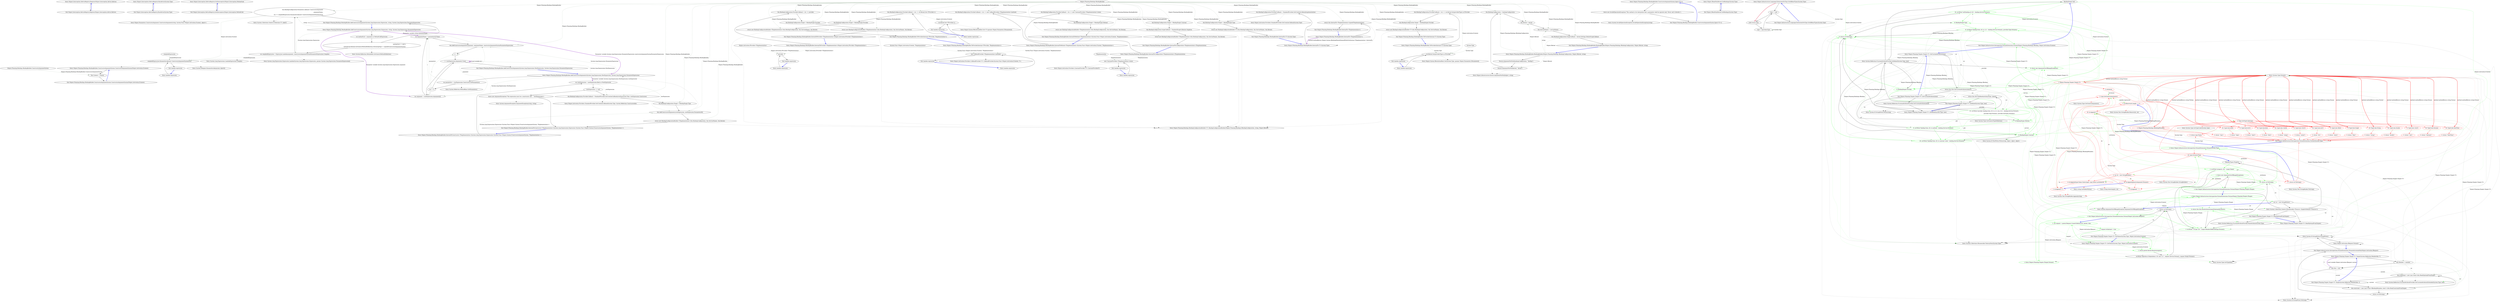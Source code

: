 digraph  {
n0 [cluster="Ninject.Interception.IAdviceRegistry.Register(Ninject.Interception.Advice.IAdvice)", label="Entry Ninject.Interception.IAdviceRegistry.Register(Ninject.Interception.Advice.IAdvice)", span="9-9"];
n1 [cluster="Ninject.Interception.IAdviceRegistry.Register(Ninject.Interception.Advice.IAdvice)", label="Exit Ninject.Interception.IAdviceRegistry.Register(Ninject.Interception.Advice.IAdvice)", span="9-9"];
n2 [cluster="Ninject.Interception.IAdviceRegistry.HasAdvice(System.Type)", label="Entry Ninject.Interception.IAdviceRegistry.HasAdvice(System.Type)", span="10-10"];
n3 [cluster="Ninject.Interception.IAdviceRegistry.HasAdvice(System.Type)", label="Exit Ninject.Interception.IAdviceRegistry.HasAdvice(System.Type)", span="10-10"];
n4 [cluster="Ninject.Interception.IAdviceRegistry.GetInterceptors(Ninject.Interception.MethodCall)", label="Entry Ninject.Interception.IAdviceRegistry.GetInterceptors(Ninject.Interception.MethodCall)", span="11-11"];
n5 [cluster="Ninject.Interception.IAdviceRegistry.GetInterceptors(Ninject.Interception.MethodCall)", label="Exit Ninject.Interception.IAdviceRegistry.GetInterceptors(Ninject.Interception.MethodCall)", span="11-11"];
m0_95 [cluster="System.Collections.Generic.ICollection<T>.Add(T)", file="BindingBuilder.cs", label="Entry System.Collections.Generic.ICollection<T>.Add(T)", span="0-0"];
m0_38 [cluster="Ninject.Planning.Bindings.BindingBuilder.InternalToProvider<TImplementation>(Ninject.Activation.IProvider<TImplementation>)", file="BindingBuilder.cs", label="Entry Ninject.Planning.Bindings.BindingBuilder.InternalToProvider<TImplementation>(Ninject.Activation.IProvider<TImplementation>)", span="131-131"];
m0_39 [cluster="Ninject.Planning.Bindings.BindingBuilder.InternalToProvider<TImplementation>(Ninject.Activation.IProvider<TImplementation>)", file="BindingBuilder.cs", label="this.BindingConfiguration.ProviderCallback = ctx => provider", span="133-133"];
m0_40 [cluster="Ninject.Planning.Bindings.BindingBuilder.InternalToProvider<TImplementation>(Ninject.Activation.IProvider<TImplementation>)", file="BindingBuilder.cs", label="this.BindingConfiguration.Target = BindingTarget.Provider", span="134-134"];
m0_41 [cluster="Ninject.Planning.Bindings.BindingBuilder.InternalToProvider<TImplementation>(Ninject.Activation.IProvider<TImplementation>)", file="BindingBuilder.cs", label="return new BindingConfigurationBuilder<TImplementation>(this.BindingConfiguration, this.ServiceNames, this.Kernel);", span="136-136"];
m0_42 [cluster="Ninject.Planning.Bindings.BindingBuilder.InternalToProvider<TImplementation>(Ninject.Activation.IProvider<TImplementation>)", file="BindingBuilder.cs", label="Exit Ninject.Planning.Bindings.BindingBuilder.InternalToProvider<TImplementation>(Ninject.Activation.IProvider<TImplementation>)", span="131-131"];
m0_85 [cluster="Ninject.Planning.Bindings.BindingBuilder.AddConstructorArgument(System.Linq.Expressions.Expression, string, System.Linq.Expressions.ParameterExpression)", file="BindingBuilder.cs", label="Entry Ninject.Planning.Bindings.BindingBuilder.AddConstructorArgument(System.Linq.Expressions.Expression, string, System.Linq.Expressions.ParameterExpression)", span="217-217"];
m0_86 [cluster="Ninject.Planning.Bindings.BindingBuilder.AddConstructorArgument(System.Linq.Expressions.Expression, string, System.Linq.Expressions.ParameterExpression)", file="BindingBuilder.cs", label="var methodCall = argument as MethodCallExpression", span="219-219"];
m0_88 [cluster="Ninject.Planning.Bindings.BindingBuilder.AddConstructorArgument(System.Linq.Expressions.Expression, string, System.Linq.Expressions.ParameterExpression)", file="BindingBuilder.cs", label="var compiledExpression = Expression.Lambda(argument, constructorArgumentSyntaxParameterExpression).Compile()", span="223-223"];
m0_89 [cluster="Ninject.Planning.Bindings.BindingBuilder.AddConstructorArgument(System.Linq.Expressions.Expression, string, System.Linq.Expressions.ParameterExpression)", file="BindingBuilder.cs", label="this.BindingConfiguration.Parameters.Add(new ConstructorArgument(\r\n                    argumentName,\r\n                    ctx => compiledExpression.DynamicInvoke(new ConstructorArgumentSyntax(ctx))))", span="224-226"];
m0_87 [cluster="Ninject.Planning.Bindings.BindingBuilder.AddConstructorArgument(System.Linq.Expressions.Expression, string, System.Linq.Expressions.ParameterExpression)", file="BindingBuilder.cs", label="methodCall == null ||\r\n                methodCall.Method.GetGenericMethodDefinition().DeclaringType != typeof(IConstructorArgumentSyntax)", span="220-221"];
m0_90 [cluster="Ninject.Planning.Bindings.BindingBuilder.AddConstructorArgument(System.Linq.Expressions.Expression, string, System.Linq.Expressions.ParameterExpression)", file="BindingBuilder.cs", label="Exit Ninject.Planning.Bindings.BindingBuilder.AddConstructorArgument(System.Linq.Expressions.Expression, string, System.Linq.Expressions.ParameterExpression)", span="217-217"];
m0_29 [cluster="Ninject.Planning.Bindings.BindingBuilder.InternalToMethod<TImplementation>(System.Func<Ninject.Activation.IContext, TImplementation>)", file="BindingBuilder.cs", label="Entry Ninject.Planning.Bindings.BindingBuilder.InternalToMethod<TImplementation>(System.Func<Ninject.Activation.IContext, TImplementation>)", span="117-117"];
m0_30 [cluster="Ninject.Planning.Bindings.BindingBuilder.InternalToMethod<TImplementation>(System.Func<Ninject.Activation.IContext, TImplementation>)", file="BindingBuilder.cs", label="this.BindingConfiguration.ProviderCallback = ctx => new CallbackProvider<TImplementation>(method)", span="119-119"];
m0_31 [cluster="Ninject.Planning.Bindings.BindingBuilder.InternalToMethod<TImplementation>(System.Func<Ninject.Activation.IContext, TImplementation>)", file="BindingBuilder.cs", label="this.BindingConfiguration.Target = BindingTarget.Method", span="120-120"];
m0_32 [cluster="Ninject.Planning.Bindings.BindingBuilder.InternalToMethod<TImplementation>(System.Func<Ninject.Activation.IContext, TImplementation>)", file="BindingBuilder.cs", label="return new BindingConfigurationBuilder<TImplementation>(this.BindingConfiguration, this.ServiceNames, this.Kernel);", span="122-122"];
m0_33 [cluster="Ninject.Planning.Bindings.BindingBuilder.InternalToMethod<TImplementation>(System.Func<Ninject.Activation.IContext, TImplementation>)", file="BindingBuilder.cs", label="Exit Ninject.Planning.Bindings.BindingBuilder.InternalToMethod<TImplementation>(System.Func<Ninject.Activation.IContext, TImplementation>)", span="117-117"];
m0_103 [cluster="Ninject.Planning.Bindings.BindingBuilder.ConstructorArgumentSyntax.Inject<T1>()", file="BindingBuilder.cs", label="Entry Ninject.Planning.Bindings.BindingBuilder.ConstructorArgumentSyntax.Inject<T1>()", span="259-259"];
m0_104 [cluster="Ninject.Planning.Bindings.BindingBuilder.ConstructorArgumentSyntax.Inject<T1>()", file="BindingBuilder.cs", label="throw new InvalidOperationException(''This method is for declaration that a parameter shall be injected only! Never call it directly.'');", span="261-261"];
m0_105 [cluster="Ninject.Planning.Bindings.BindingBuilder.ConstructorArgumentSyntax.Inject<T1>()", file="BindingBuilder.cs", label="Exit Ninject.Planning.Bindings.BindingBuilder.ConstructorArgumentSyntax.Inject<T1>()", span="259-259"];
m0_28 [cluster="Ninject.Activation.Providers.ConstantProvider<T>.ConstantProvider(T)", file="BindingBuilder.cs", label="Entry Ninject.Activation.Providers.ConstantProvider<T>.ConstantProvider(T)", span="31-31"];
m0_100 [cluster="System.Delegate.DynamicInvoke(params object[])", file="BindingBuilder.cs", label="Entry System.Delegate.DynamicInvoke(params object[])", span="0-0"];
m0_37 [cluster="Ninject.Activation.Providers.CallbackProvider<T>.CallbackProvider(System.Func<Ninject.Activation.IContext, T>)", file="BindingBuilder.cs", label="Entry Ninject.Activation.Providers.CallbackProvider<T>.CallbackProvider(System.Func<Ninject.Activation.IContext, T>)", span="31-31"];
m0_8 [cluster="Ninject.Infrastructure.Ensure.ArgumentNotNull(object, string)", file="BindingBuilder.cs", label="Entry Ninject.Infrastructure.Ensure.ArgumentNotNull(object, string)", span="17-17"];
m0_106 [cluster="System.InvalidOperationException.InvalidOperationException(string)", file="BindingBuilder.cs", label="Entry System.InvalidOperationException.InvalidOperationException(string)", span="0-0"];
m0_74 [cluster="Ninject.Activation.Providers.StandardProvider.GetCreationCallback(System.Type, System.Reflection.ConstructorInfo)", file="BindingBuilder.cs", label="Entry Ninject.Activation.Providers.StandardProvider.GetCreationCallback(System.Type, System.Reflection.ConstructorInfo)", span="147-147"];
m0_93 [cluster="System.Linq.Expressions.LambdaExpression.Compile()", file="BindingBuilder.cs", label="Entry System.Linq.Expressions.LambdaExpression.Compile()", span="0-0"];
m0_99 [cluster="Ninject.Planning.Bindings.BindingBuilder.ConstructorArgumentSyntax.ConstructorArgumentSyntax(Ninject.Activation.IContext)", file="BindingBuilder.cs", label="Entry Ninject.Planning.Bindings.BindingBuilder.ConstructorArgumentSyntax.ConstructorArgumentSyntax(Ninject.Activation.IContext)", span="239-239"];
m0_101 [cluster="Ninject.Planning.Bindings.BindingBuilder.ConstructorArgumentSyntax.ConstructorArgumentSyntax(Ninject.Activation.IContext)", file="BindingBuilder.cs", label="this.Context = context", span="241-241"];
m0_102 [cluster="Ninject.Planning.Bindings.BindingBuilder.ConstructorArgumentSyntax.ConstructorArgumentSyntax(Ninject.Activation.IContext)", file="BindingBuilder.cs", label="Exit Ninject.Planning.Bindings.BindingBuilder.ConstructorArgumentSyntax.ConstructorArgumentSyntax(Ninject.Activation.IContext)", span="239-239"];
m0_92 [cluster="System.Linq.Expressions.Expression.Lambda(System.Linq.Expressions.Expression, params System.Linq.Expressions.ParameterExpression[])", file="BindingBuilder.cs", label="Entry System.Linq.Expressions.Expression.Lambda(System.Linq.Expressions.Expression, params System.Linq.Expressions.ParameterExpression[])", span="0-0"];
m0_64 [cluster="Ninject.Planning.Bindings.BindingBuilder.InternalToConstructor<TImplementation>(System.Linq.Expressions.Expression<System.Func<Ninject.Syntax.IConstructorArgumentSyntax, TImplementation>>)", file="BindingBuilder.cs", label="Entry Ninject.Planning.Bindings.BindingBuilder.InternalToConstructor<TImplementation>(System.Linq.Expressions.Expression<System.Func<Ninject.Syntax.IConstructorArgumentSyntax, TImplementation>>)", span="177-177"];
m0_65 [cluster="Ninject.Planning.Bindings.BindingBuilder.InternalToConstructor<TImplementation>(System.Linq.Expressions.Expression<System.Func<Ninject.Syntax.IConstructorArgumentSyntax, TImplementation>>)", file="BindingBuilder.cs", label="var ctorExpression = newExpression.Body as NewExpression", span="180-180"];
m0_70 [cluster="Ninject.Planning.Bindings.BindingBuilder.InternalToConstructor<TImplementation>(System.Linq.Expressions.Expression<System.Func<Ninject.Syntax.IConstructorArgumentSyntax, TImplementation>>)", file="BindingBuilder.cs", label="this.AddConstructorArguments(ctorExpression, newExpression.Parameters[0])", span="188-188"];
m0_66 [cluster="Ninject.Planning.Bindings.BindingBuilder.InternalToConstructor<TImplementation>(System.Linq.Expressions.Expression<System.Func<Ninject.Syntax.IConstructorArgumentSyntax, TImplementation>>)", file="BindingBuilder.cs", label="ctorExpression == null", span="181-181"];
m0_68 [cluster="Ninject.Planning.Bindings.BindingBuilder.InternalToConstructor<TImplementation>(System.Linq.Expressions.Expression<System.Func<Ninject.Syntax.IConstructorArgumentSyntax, TImplementation>>)", file="BindingBuilder.cs", label="this.BindingConfiguration.ProviderCallback = StandardProvider.GetCreationCallback(ctorExpression.Type, ctorExpression.Constructor)", span="186-186"];
m0_67 [cluster="Ninject.Planning.Bindings.BindingBuilder.InternalToConstructor<TImplementation>(System.Linq.Expressions.Expression<System.Func<Ninject.Syntax.IConstructorArgumentSyntax, TImplementation>>)", file="BindingBuilder.cs", label="throw new ArgumentException(''The expression must be a constructor call.'', ''newExpression'');", span="183-183"];
m0_69 [cluster="Ninject.Planning.Bindings.BindingBuilder.InternalToConstructor<TImplementation>(System.Linq.Expressions.Expression<System.Func<Ninject.Syntax.IConstructorArgumentSyntax, TImplementation>>)", file="BindingBuilder.cs", label="this.BindingConfiguration.Target = BindingTarget.Type", span="187-187"];
m0_71 [cluster="Ninject.Planning.Bindings.BindingBuilder.InternalToConstructor<TImplementation>(System.Linq.Expressions.Expression<System.Func<Ninject.Syntax.IConstructorArgumentSyntax, TImplementation>>)", file="BindingBuilder.cs", label="return new BindingConfigurationBuilder<TImplementation>(this.BindingConfiguration, this.ServiceNames, this.Kernel);", span="190-190"];
m0_72 [cluster="Ninject.Planning.Bindings.BindingBuilder.InternalToConstructor<TImplementation>(System.Linq.Expressions.Expression<System.Func<Ninject.Syntax.IConstructorArgumentSyntax, TImplementation>>)", file="BindingBuilder.cs", label="Exit Ninject.Planning.Bindings.BindingBuilder.InternalToConstructor<TImplementation>(System.Linq.Expressions.Expression<System.Func<Ninject.Syntax.IConstructorArgumentSyntax, TImplementation>>)", span="177-177"];
m0_63 [cluster="Ninject.Syntax.IResolutionRoot.Get(System.Type, params Ninject.Parameters.IParameter[])", file="BindingBuilder.cs", label="Entry Ninject.Syntax.IResolutionRoot.Get(System.Type, params Ninject.Parameters.IParameter[])", span="148-148"];
m0_75 [cluster="Ninject.Planning.Bindings.BindingBuilder.AddConstructorArguments(System.Linq.Expressions.NewExpression, System.Linq.Expressions.ParameterExpression)", file="BindingBuilder.cs", label="Entry Ninject.Planning.Bindings.BindingBuilder.AddConstructorArguments(System.Linq.Expressions.NewExpression, System.Linq.Expressions.ParameterExpression)", span="198-198"];
m0_76 [cluster="Ninject.Planning.Bindings.BindingBuilder.AddConstructorArguments(System.Linq.Expressions.NewExpression, System.Linq.Expressions.ParameterExpression)", file="BindingBuilder.cs", label="var parameters = ctorExpression.Constructor.GetParameters()", span="200-200"];
m0_78 [cluster="Ninject.Planning.Bindings.BindingBuilder.AddConstructorArguments(System.Linq.Expressions.NewExpression, System.Linq.Expressions.ParameterExpression)", file="BindingBuilder.cs", label="i < ctorExpression.Arguments.Count", span="202-202"];
m0_79 [cluster="Ninject.Planning.Bindings.BindingBuilder.AddConstructorArguments(System.Linq.Expressions.NewExpression, System.Linq.Expressions.ParameterExpression)", file="BindingBuilder.cs", label="var argument = ctorExpression.Arguments[i]", span="204-204"];
m0_81 [cluster="Ninject.Planning.Bindings.BindingBuilder.AddConstructorArguments(System.Linq.Expressions.NewExpression, System.Linq.Expressions.ParameterExpression)", file="BindingBuilder.cs", label="this.AddConstructorArgument(argument, argumentName, constructorArgumentSyntaxParameterExpression)", span="207-207"];
m0_77 [cluster="Ninject.Planning.Bindings.BindingBuilder.AddConstructorArguments(System.Linq.Expressions.NewExpression, System.Linq.Expressions.ParameterExpression)", file="BindingBuilder.cs", label="var i = 0", span="202-202"];
m0_80 [cluster="Ninject.Planning.Bindings.BindingBuilder.AddConstructorArguments(System.Linq.Expressions.NewExpression, System.Linq.Expressions.ParameterExpression)", file="BindingBuilder.cs", label="var argumentName = parameters[i].Name", span="205-205"];
m0_82 [cluster="Ninject.Planning.Bindings.BindingBuilder.AddConstructorArguments(System.Linq.Expressions.NewExpression, System.Linq.Expressions.ParameterExpression)", file="BindingBuilder.cs", label="i++", span="202-202"];
m0_83 [cluster="Ninject.Planning.Bindings.BindingBuilder.AddConstructorArguments(System.Linq.Expressions.NewExpression, System.Linq.Expressions.ParameterExpression)", file="BindingBuilder.cs", label="Exit Ninject.Planning.Bindings.BindingBuilder.AddConstructorArguments(System.Linq.Expressions.NewExpression, System.Linq.Expressions.ParameterExpression)", span="198-198"];
m0_46 [cluster="Ninject.Planning.Bindings.BindingBuilder.ToProviderInternal<TProvider, TImplementation>()", file="BindingBuilder.cs", label="Entry Ninject.Planning.Bindings.BindingBuilder.ToProviderInternal<TProvider, TImplementation>()", span="146-146"];
m0_47 [cluster="Ninject.Planning.Bindings.BindingBuilder.ToProviderInternal<TProvider, TImplementation>()", file="BindingBuilder.cs", label="this.BindingConfiguration.ProviderCallback = ctx => ctx.Kernel.Get<TProvider>()", span="149-149"];
m0_48 [cluster="Ninject.Planning.Bindings.BindingBuilder.ToProviderInternal<TProvider, TImplementation>()", file="BindingBuilder.cs", label="this.BindingConfiguration.Target = BindingTarget.Provider", span="150-150"];
m0_49 [cluster="Ninject.Planning.Bindings.BindingBuilder.ToProviderInternal<TProvider, TImplementation>()", file="BindingBuilder.cs", label="return new BindingConfigurationBuilder<TImplementation>(this.BindingConfiguration, this.ServiceNames, this.Kernel);", span="152-152"];
m0_50 [cluster="Ninject.Planning.Bindings.BindingBuilder.ToProviderInternal<TProvider, TImplementation>()", file="BindingBuilder.cs", label="Exit Ninject.Planning.Bindings.BindingBuilder.ToProviderInternal<TProvider, TImplementation>()", span="146-146"];
m0_54 [cluster="Ninject.Syntax.IResolutionRoot.Get<T>(params Ninject.Parameters.IParameter[])", file="BindingBuilder.cs", label="Entry Ninject.Syntax.IResolutionRoot.Get<T>(params Ninject.Parameters.IParameter[])", span="34-34"];
m0_91 [cluster="System.Reflection.MethodInfo.GetGenericMethodDefinition()", file="BindingBuilder.cs", label="Entry System.Reflection.MethodInfo.GetGenericMethodDefinition()", span="0-0"];
m0_96 [cluster="lambda expression", file="BindingBuilder.cs", label="Entry lambda expression", span="226-226"];
m0_26 [cluster="lambda expression", file="BindingBuilder.cs", label="new ConstantProvider<TImplementation>(value)", span="104-104"];
m0_25 [cluster="lambda expression", file="BindingBuilder.cs", label="Entry lambda expression", span="104-104"];
m0_27 [cluster="lambda expression", file="BindingBuilder.cs", label="Exit lambda expression", span="104-104"];
m0_35 [cluster="lambda expression", file="BindingBuilder.cs", label="new CallbackProvider<TImplementation>(method)", span="119-119"];
m0_34 [cluster="lambda expression", file="BindingBuilder.cs", label="Entry lambda expression", span="119-119"];
m0_36 [cluster="lambda expression", file="BindingBuilder.cs", label="Exit lambda expression", span="119-119"];
m0_44 [cluster="lambda expression", file="BindingBuilder.cs", label=provider, span="133-133"];
m0_43 [cluster="lambda expression", file="BindingBuilder.cs", label="Entry lambda expression", span="133-133"];
m0_45 [cluster="lambda expression", file="BindingBuilder.cs", label="Exit lambda expression", span="133-133"];
m0_52 [cluster="lambda expression", file="BindingBuilder.cs", label="ctx.Kernel.Get<TProvider>()", span="149-149"];
m0_51 [cluster="lambda expression", file="BindingBuilder.cs", label="Entry lambda expression", span="149-149"];
m0_53 [cluster="lambda expression", file="BindingBuilder.cs", label="Exit lambda expression", span="149-149"];
m0_61 [cluster="lambda expression", file="BindingBuilder.cs", label="ctx.Kernel.Get(providerType) as IProvider", span="164-164"];
m0_60 [cluster="lambda expression", file="BindingBuilder.cs", label="Entry lambda expression", span="164-164"];
m0_62 [cluster="lambda expression", file="BindingBuilder.cs", label="Exit lambda expression", span="164-164"];
m0_97 [cluster="lambda expression", file="BindingBuilder.cs", label="compiledExpression.DynamicInvoke(new ConstructorArgumentSyntax(ctx))", span="226-226"];
m0_98 [cluster="lambda expression", file="BindingBuilder.cs", label="Exit lambda expression", span="226-226"];
m0_12 [cluster="Ninject.Planning.Bindings.BindingBuilder.InternalTo<T>(System.Type)", file="BindingBuilder.cs", label="Entry Ninject.Planning.Bindings.BindingBuilder.InternalTo<T>(System.Type)", span="88-88"];
m0_13 [cluster="Ninject.Planning.Bindings.BindingBuilder.InternalTo<T>(System.Type)", file="BindingBuilder.cs", label="this.BindingConfiguration.ProviderCallback = StandardProvider.GetCreationCallback(implementation)", span="90-90"];
m0_14 [cluster="Ninject.Planning.Bindings.BindingBuilder.InternalTo<T>(System.Type)", file="BindingBuilder.cs", label="this.BindingConfiguration.Target = BindingTarget.Type", span="91-91"];
m0_15 [cluster="Ninject.Planning.Bindings.BindingBuilder.InternalTo<T>(System.Type)", file="BindingBuilder.cs", label="return new BindingConfigurationBuilder<T>(this.BindingConfiguration, this.ServiceNames, this.Kernel);", span="93-93"];
m0_16 [cluster="Ninject.Planning.Bindings.BindingBuilder.InternalTo<T>(System.Type)", file="BindingBuilder.cs", label="Exit Ninject.Planning.Bindings.BindingBuilder.InternalTo<T>(System.Type)", span="88-88"];
m0_0 [cluster="Ninject.Planning.Bindings.BindingBuilder.BindingBuilder(Ninject.Planning.Bindings.IBindingConfiguration, Ninject.IKernel, string)", file="BindingBuilder.cs", label="Entry Ninject.Planning.Bindings.BindingBuilder.BindingBuilder(Ninject.Planning.Bindings.IBindingConfiguration, Ninject.IKernel, string)", span="46-46"];
m0_1 [cluster="Ninject.Planning.Bindings.BindingBuilder.BindingBuilder(Ninject.Planning.Bindings.IBindingConfiguration, Ninject.IKernel, string)", file="BindingBuilder.cs", label="Ensure.ArgumentNotNull(bindingConfiguration, ''binding'')", span="48-48"];
m0_2 [cluster="Ninject.Planning.Bindings.BindingBuilder.BindingBuilder(Ninject.Planning.Bindings.IBindingConfiguration, Ninject.IKernel, string)", file="BindingBuilder.cs", label="Ensure.ArgumentNotNull(kernel, ''kernel'')", span="49-49"];
m0_3 [cluster="Ninject.Planning.Bindings.BindingBuilder.BindingBuilder(Ninject.Planning.Bindings.IBindingConfiguration, Ninject.IKernel, string)", file="BindingBuilder.cs", label="this.BindingConfiguration = bindingConfiguration", span="50-50"];
m0_4 [cluster="Ninject.Planning.Bindings.BindingBuilder.BindingBuilder(Ninject.Planning.Bindings.IBindingConfiguration, Ninject.IKernel, string)", file="BindingBuilder.cs", label="this.Kernel = kernel", span="51-51"];
m0_5 [cluster="Ninject.Planning.Bindings.BindingBuilder.BindingBuilder(Ninject.Planning.Bindings.IBindingConfiguration, Ninject.IKernel, string)", file="BindingBuilder.cs", label="this.ServiceNames = serviceNames", span="52-52"];
m0_6 [cluster="Ninject.Planning.Bindings.BindingBuilder.BindingBuilder(Ninject.Planning.Bindings.IBindingConfiguration, Ninject.IKernel, string)", file="BindingBuilder.cs", label="this.BindingConfiguration.ScopeCallback = kernel.Settings.DefaultScopeCallback", span="53-53"];
m0_7 [cluster="Ninject.Planning.Bindings.BindingBuilder.BindingBuilder(Ninject.Planning.Bindings.IBindingConfiguration, Ninject.IKernel, string)", file="BindingBuilder.cs", label="Exit Ninject.Planning.Bindings.BindingBuilder.BindingBuilder(Ninject.Planning.Bindings.IBindingConfiguration, Ninject.IKernel, string)", span="46-46"];
m0_19 [cluster="Ninject.Planning.Bindings.BindingBuilder.InternalToConfiguration<TImplementation>(TImplementation)", file="BindingBuilder.cs", label="Entry Ninject.Planning.Bindings.BindingBuilder.InternalToConfiguration<TImplementation>(TImplementation)", span="102-102"];
m0_20 [cluster="Ninject.Planning.Bindings.BindingBuilder.InternalToConfiguration<TImplementation>(TImplementation)", file="BindingBuilder.cs", label="this.BindingConfiguration.ProviderCallback = ctx => new ConstantProvider<TImplementation>(value)", span="104-104"];
m0_21 [cluster="Ninject.Planning.Bindings.BindingBuilder.InternalToConfiguration<TImplementation>(TImplementation)", file="BindingBuilder.cs", label="this.BindingConfiguration.Target = BindingTarget.Constant", span="105-105"];
m0_22 [cluster="Ninject.Planning.Bindings.BindingBuilder.InternalToConfiguration<TImplementation>(TImplementation)", file="BindingBuilder.cs", label="this.BindingConfiguration.ScopeCallback = StandardScopeCallbacks.Singleton", span="106-106"];
m0_23 [cluster="Ninject.Planning.Bindings.BindingBuilder.InternalToConfiguration<TImplementation>(TImplementation)", file="BindingBuilder.cs", label="return new BindingConfigurationBuilder<TImplementation>(this.BindingConfiguration, this.ServiceNames, this.Kernel);", span="108-108"];
m0_24 [cluster="Ninject.Planning.Bindings.BindingBuilder.InternalToConfiguration<TImplementation>(TImplementation)", file="BindingBuilder.cs", label="Exit Ninject.Planning.Bindings.BindingBuilder.InternalToConfiguration<TImplementation>(TImplementation)", span="102-102"];
m0_73 [cluster="System.ArgumentException.ArgumentException(string, string)", file="BindingBuilder.cs", label="Entry System.ArgumentException.ArgumentException(string, string)", span="0-0"];
m0_18 [cluster="Ninject.Planning.Bindings.BindingConfigurationBuilder<T>.BindingConfigurationBuilder(Ninject.Planning.Bindings.IBindingConfiguration, string, Ninject.IKernel)", file="BindingBuilder.cs", label="Entry Ninject.Planning.Bindings.BindingConfigurationBuilder<T>.BindingConfigurationBuilder(Ninject.Planning.Bindings.IBindingConfiguration, string, Ninject.IKernel)", span="63-63"];
m0_55 [cluster="Ninject.Planning.Bindings.BindingBuilder.ToProviderInternal<T>(System.Type)", file="BindingBuilder.cs", label="Entry Ninject.Planning.Bindings.BindingBuilder.ToProviderInternal<T>(System.Type)", span="162-162"];
m0_56 [cluster="Ninject.Planning.Bindings.BindingBuilder.ToProviderInternal<T>(System.Type)", file="BindingBuilder.cs", label="this.BindingConfiguration.ProviderCallback = ctx => ctx.Kernel.Get(providerType) as IProvider", span="164-164"];
m0_57 [cluster="Ninject.Planning.Bindings.BindingBuilder.ToProviderInternal<T>(System.Type)", file="BindingBuilder.cs", label="this.BindingConfiguration.Target = BindingTarget.Provider", span="165-165"];
m0_58 [cluster="Ninject.Planning.Bindings.BindingBuilder.ToProviderInternal<T>(System.Type)", file="BindingBuilder.cs", label="return new BindingConfigurationBuilder<T>(this.BindingConfiguration, this.ServiceNames, this.Kernel);", span="167-167"];
m0_59 [cluster="Ninject.Planning.Bindings.BindingBuilder.ToProviderInternal<T>(System.Type)", file="BindingBuilder.cs", label="Exit Ninject.Planning.Bindings.BindingBuilder.ToProviderInternal<T>(System.Type)", span="162-162"];
m0_84 [cluster="System.Reflection.MethodBase.GetParameters()", file="BindingBuilder.cs", label="Entry System.Reflection.MethodBase.GetParameters()", span="0-0"];
m0_17 [cluster="Ninject.Activation.Providers.StandardProvider.GetCreationCallback(System.Type)", file="BindingBuilder.cs", label="Entry Ninject.Activation.Providers.StandardProvider.GetCreationCallback(System.Type)", span="134-134"];
m0_9 [cluster="Ninject.Planning.Bindings.BindingBuilder.InternalTo<TImplementation>()", file="BindingBuilder.cs", label="Entry Ninject.Planning.Bindings.BindingBuilder.InternalTo<TImplementation>()", span="77-77"];
m0_10 [cluster="Ninject.Planning.Bindings.BindingBuilder.InternalTo<TImplementation>()", file="BindingBuilder.cs", label="return this.InternalTo<TImplementation>(typeof(TImplementation));", span="79-79"];
m0_11 [cluster="Ninject.Planning.Bindings.BindingBuilder.InternalTo<TImplementation>()", file="BindingBuilder.cs", label="Exit Ninject.Planning.Bindings.BindingBuilder.InternalTo<TImplementation>()", span="77-77"];
m0_94 [cluster="Ninject.Parameters.ConstructorArgument.ConstructorArgument(string, System.Func<Ninject.Activation.IContext, object>)", file="BindingBuilder.cs", label="Entry Ninject.Parameters.ConstructorArgument.ConstructorArgument(string, System.Func<Ninject.Activation.IContext, object>)", span="50-50"];
m0_107 [file="BindingBuilder.cs", label="Ninject.Planning.Bindings.BindingBuilder", span=""];
m0_108 [file="BindingBuilder.cs", label=TImplementation, span=""];
m0_109 [file="BindingBuilder.cs", label="System.Func<Ninject.Activation.IContext, TImplementation>", span=""];
m0_110 [file="BindingBuilder.cs", label="Ninject.Activation.IProvider<TImplementation>", span=""];
m0_111 [file="BindingBuilder.cs", label="System.Type", span=""];
m0_112 [file="BindingBuilder.cs", label=compiledExpression, span=""];
m0_113 [file="BindingBuilder.cs", label="Ninject.Planning.Bindings.BindingBuilder.ConstructorArgumentSyntax", span=""];
m1_0 [cluster="Ninject.IReadOnlyKernel.GetBindings(System.Type)", file="ConstructorSelectionTests.cs", label="Entry Ninject.IReadOnlyKernel.GetBindings(System.Type)", span="21-21"];
m1_1 [cluster="Ninject.IReadOnlyKernel.GetBindings(System.Type)", file="ConstructorSelectionTests.cs", label="Exit Ninject.IReadOnlyKernel.GetBindings(System.Type)", span="21-21"];
m2_0 [cluster="Ninject.Infrastructure.Language.ExtensionsForType.GetAllBaseTypes(System.Type)", file="ExtensionsForType.cs", label="Entry Ninject.Infrastructure.Language.ExtensionsForType.GetAllBaseTypes(System.Type)", span="37-37"];
m2_1 [cluster="Ninject.Infrastructure.Language.ExtensionsForType.GetAllBaseTypes(System.Type)", file="ExtensionsForType.cs", label="type != null", span="39-39"];
m2_2 [cluster="Ninject.Infrastructure.Language.ExtensionsForType.GetAllBaseTypes(System.Type)", file="ExtensionsForType.cs", label="yield return type;", span="41-41"];
m2_3 [cluster="Ninject.Infrastructure.Language.ExtensionsForType.GetAllBaseTypes(System.Type)", file="ExtensionsForType.cs", label="type = type.BaseType", span="42-42"];
m2_4 [cluster="Ninject.Infrastructure.Language.ExtensionsForType.GetAllBaseTypes(System.Type)", file="ExtensionsForType.cs", label="Exit Ninject.Infrastructure.Language.ExtensionsForType.GetAllBaseTypes(System.Type)", span="37-37"];
m3_20 [cluster="Ninject.Infrastructure.Introspection.FormatExtensions.Format(Ninject.Planning.Bindings.IBinding, Ninject.Activation.IContext)", file="FormatExtensions.cs", label="BindingTarget.Self", span="70-70"];
m3_21 [cluster="Ninject.Infrastructure.Introspection.FormatExtensions.Format(Ninject.Planning.Bindings.IBinding, Ninject.Activation.IContext)", color=green, community=0, file="FormatExtensions.cs", label="18: sw.Write(''self-binding of {0}'', binding.Service.Format())", span="71-71"];
m3_22 [cluster="Ninject.Infrastructure.Introspection.FormatExtensions.Format(Ninject.Planning.Bindings.IBinding, Ninject.Activation.IContext)", color=green, community=0, file="FormatExtensions.cs", label="8: BindingTarget.Type", span="74-74"];
m3_24 [cluster="Ninject.Infrastructure.Introspection.FormatExtensions.Format(Ninject.Planning.Bindings.IBinding, Ninject.Activation.IContext)", color=green, community=0, file="FormatExtensions.cs", label="8: BindingTarget.Provider", span="78-78"];
m3_23 [cluster="Ninject.Infrastructure.Introspection.FormatExtensions.Format(Ninject.Planning.Bindings.IBinding, Ninject.Activation.IContext)", color=green, community=0, file="FormatExtensions.cs", label="8: sw.Write(''binding from {0} to {1}'', binding.Service.Format(), provider.Type.Format())", span="75-75"];
m3_28 [cluster="Ninject.Infrastructure.Introspection.FormatExtensions.Format(Ninject.Planning.Bindings.IBinding, Ninject.Activation.IContext)", color=green, community=0, file="FormatExtensions.cs", label="8: BindingTarget.Constant", span="87-87"];
m3_26 [cluster="Ninject.Infrastructure.Introspection.FormatExtensions.Format(Ninject.Planning.Bindings.IBinding, Ninject.Activation.IContext)", color=green, community=0, file="FormatExtensions.cs", label="8: BindingTarget.Method", span="83-83"];
m3_27 [cluster="Ninject.Infrastructure.Introspection.FormatExtensions.Format(Ninject.Planning.Bindings.IBinding, Ninject.Activation.IContext)", color=green, community=0, file="FormatExtensions.cs", label="8: sw.Write(''binding from {0} to method'', binding.Service.Format())", span="84-84"];
m3_30 [cluster="Ninject.Infrastructure.Introspection.FormatExtensions.Format(Ninject.Planning.Bindings.IBinding, Ninject.Activation.IContext)", color=green, community=0, file="FormatExtensions.cs", label="8: throw new ArgumentOutOfRangeException();", span="92-92"];
m3_29 [cluster="Ninject.Infrastructure.Introspection.FormatExtensions.Format(Ninject.Planning.Bindings.IBinding, Ninject.Activation.IContext)", color=green, community=0, file="FormatExtensions.cs", label="18: sw.Write(''binding from {0} to constant value'', binding.Service.Format())", span="88-88"];
m3_31 [cluster="Ninject.Infrastructure.Introspection.FormatExtensions.Format(Ninject.Planning.Bindings.IBinding, Ninject.Activation.IContext)", color=green, community=0, file="FormatExtensions.cs", label="8: return sw.ToString();", span="95-95"];
m3_25 [cluster="Ninject.Infrastructure.Introspection.FormatExtensions.Format(Ninject.Planning.Bindings.IBinding, Ninject.Activation.IContext)", color=green, community=0, file="FormatExtensions.cs", label="25: sw.Write(''provider binding from {0} to {1} (via {2})'', binding.Service.Format(),\r\n                            provider.Type.Format(), provider.GetType().Format())", span="79-80"];
m3_32 [cluster="Ninject.Infrastructure.Introspection.FormatExtensions.Format(Ninject.Planning.Bindings.IBinding, Ninject.Activation.IContext)", file="FormatExtensions.cs", label="Exit Ninject.Infrastructure.Introspection.FormatExtensions.Format(Ninject.Planning.Bindings.IBinding, Ninject.Activation.IContext)", span="56-56"];
m3_33 [cluster="System.IO.StringWriter.Write(string)", file="FormatExtensions.cs", label="Entry System.IO.StringWriter.Write(string)", span="0-0"];
m3_11 [cluster="System.IO.StringWriter.ToString()", file="FormatExtensions.cs", label="Entry System.IO.StringWriter.ToString()", span="0-0"];
m3_56 [cluster="Ninject.Infrastructure.Introspection.FormatExtensions.Format(Ninject.Planning.Targets.ITarget)", file="FormatExtensions.cs", label="MemberTypes.Property", span="136-136"];
m3_57 [cluster="Ninject.Infrastructure.Introspection.FormatExtensions.Format(Ninject.Planning.Targets.ITarget)", color=green, community=0, file="FormatExtensions.cs", label="2: sw.Write(''property {0}'', target.Name)", span="137-137"];
m3_58 [cluster="Ninject.Infrastructure.Introspection.FormatExtensions.Format(Ninject.Planning.Targets.ITarget)", color=green, community=0, file="FormatExtensions.cs", label="1: throw new ArgumentOutOfRangeException();", span="141-141"];
m3_60 [cluster="Ninject.Infrastructure.Introspection.FormatExtensions.Format(Ninject.Planning.Targets.ITarget)", color=green, community=0, file="FormatExtensions.cs", label="18: return sw.ToString();", span="146-146"];
m3_61 [cluster="Ninject.Infrastructure.Introspection.FormatExtensions.Format(Ninject.Planning.Targets.ITarget)", color=green, community=0, file="FormatExtensions.cs", label="2: Exit Ninject.Infrastructure.Introspection.FormatExtensions.Format(Ninject.Planning.Targets.ITarget)", span="122-122"];
m3_62 [cluster="Ninject.Infrastructure.Introspection.FormatExtensions.Format(System.Type)", color=green, community=0, file="FormatExtensions.cs", label="2: Entry Ninject.Infrastructure.Introspection.FormatExtensions.Format(System.Type)", span="155-155"];
m3_59 [cluster="Ninject.Infrastructure.Introspection.FormatExtensions.Format(Ninject.Planning.Targets.ITarget)", color=green, community=0, file="FormatExtensions.cs", label="2: sw.Write('' of type {0}'', target.Member.ReflectedType.Format())", span="144-144"];
m3_63 [cluster="Ninject.Infrastructure.Introspection.FormatExtensions.Format(System.Type)", color=red, community=0, file="FormatExtensions.cs", label="18: type.IsGenericType", span="157-157"];
m3_34 [cluster="Ninject.Planning.Targets.Target<T>.GetValues(System.Type, Ninject.Activation.IContext)", file="FormatExtensions.cs", label="Entry Ninject.Planning.Targets.Target<T>.GetValues(System.Type, Ninject.Activation.IContext)", span="199-199"];
m3_109 [cluster="System.Text.StringBuilder.Append(string)", file="FormatExtensions.cs", label="Entry System.Text.StringBuilder.Append(string)", span="0-0"];
m3_40 [cluster="System.ArgumentOutOfRangeException.ArgumentOutOfRangeException()", file="FormatExtensions.cs", label="Entry System.ArgumentOutOfRangeException.ArgumentOutOfRangeException()", span="0-0"];
m3_47 [cluster="Ninject.Infrastructure.Introspection.FormatExtensions.Format(Ninject.Activation.IRequest)", color=green, community=0, file="FormatExtensions.cs", label="1: Exit Ninject.Infrastructure.Introspection.FormatExtensions.Format(Ninject.Activation.IRequest)", span="104-104"];
m3_48 [cluster="Ninject.Planning.Targets.ITarget.Format()", color=green, community=0, file="FormatExtensions.cs", label="1: Entry Ninject.Planning.Targets.ITarget.Format()", span="122-122"];
m3_49 [cluster="Ninject.Infrastructure.Introspection.FormatExtensions.Format(Ninject.Planning.Targets.ITarget)", color=green, community=0, file="FormatExtensions.cs", label="1: Entry Ninject.Infrastructure.Introspection.FormatExtensions.Format(Ninject.Planning.Targets.ITarget)", span="122-122"];
m3_50 [cluster="Ninject.Infrastructure.Introspection.FormatExtensions.Format(Ninject.Planning.Targets.ITarget)", file="FormatExtensions.cs", label="var sw = new StringWriter()", span="124-124"];
m3_64 [cluster="Ninject.Infrastructure.Introspection.FormatExtensions.Format(System.Type)", color=red, community=0, file="FormatExtensions.cs", label="2: var sb = new StringBuilder()", span="159-159"];
m3_7 [cluster="Ninject.Infrastructure.Introspection.FormatExtensions.FormatActivationPath(Ninject.Activation.IRequest)", file="FormatExtensions.cs", label="Exit Ninject.Infrastructure.Introspection.FormatExtensions.FormatActivationPath(Ninject.Activation.IRequest)", span="34-34"];
m3_8 [cluster="System.IO.StringWriter.StringWriter()", file="FormatExtensions.cs", label="Entry System.IO.StringWriter.StringWriter()", span="0-0"];
m3_9 [cluster="Ninject.Activation.IRequest.Format()", file="FormatExtensions.cs", label="Entry Ninject.Activation.IRequest.Format()", span="104-104"];
m3_38 [cluster="System.Type.GetGenericTypeDefinition()", file="FormatExtensions.cs", label="Entry System.Type.GetGenericTypeDefinition()", span="0-0"];
m3_12 [cluster="Ninject.Planning.Targets.Target<T>.GetCustomAttributes(bool)", file="FormatExtensions.cs", label="Entry Ninject.Planning.Targets.Target<T>.GetCustomAttributes(bool)", span="131-131"];
m3_13 [cluster="Ninject.Planning.Targets.Target<T>.GetCustomAttributes(bool)", file="FormatExtensions.cs", label="return this.Site.GetCustomAttributes(inherit);", span="133-133"];
m3_14 [cluster="Ninject.Planning.Targets.Target<T>.GetCustomAttributes(bool)", file="FormatExtensions.cs", label="Exit Ninject.Planning.Targets.Target<T>.GetCustomAttributes(bool)", span="131-131"];
m3_16 [cluster="Ninject.Planning.Targets.Target<T>.IsDefined(System.Type, bool)", file="FormatExtensions.cs", label="Entry Ninject.Planning.Targets.Target<T>.IsDefined(System.Type, bool)", span="142-142"];
m3_18 [cluster="Ninject.Planning.Targets.Target<T>.IsDefined(System.Type, bool)", file="FormatExtensions.cs", label="Exit Ninject.Planning.Targets.Target<T>.IsDefined(System.Type, bool)", span="142-142"];
m3_19 [cluster="System.Reflection.ICustomAttributeProvider.IsDefined(System.Type, bool)", file="FormatExtensions.cs", label="Entry System.Reflection.ICustomAttributeProvider.IsDefined(System.Type, bool)", span="0-0"];
m3_15 [cluster="System.Reflection.ICustomAttributeProvider.GetCustomAttributes(bool)", file="FormatExtensions.cs", label="Entry System.Reflection.ICustomAttributeProvider.GetCustomAttributes(bool)", span="0-0"];
m3_17 [cluster="Ninject.Planning.Targets.Target<T>.IsDefined(System.Type, bool)", file="FormatExtensions.cs", label="return this.Site.IsDefined(attributeType, inherit);", span="144-144"];
m3_69 [cluster="Ninject.Infrastructure.Introspection.FormatExtensions.Format(System.Type)", color=red, community=0, file="FormatExtensions.cs", label="2: sb.Append('', '')", span="167-167"];
m3_106 [cluster="System.Text.StringBuilder.StringBuilder()", file="FormatExtensions.cs", label="Entry System.Text.StringBuilder.StringBuilder()", span="0-0"];
m3_6 [cluster="Ninject.Infrastructure.Introspection.FormatExtensions.FormatActivationPath(Ninject.Activation.IRequest)", file="FormatExtensions.cs", label="return sw.ToString();", span="46-46"];
m3_112 [cluster="System.Text.StringBuilder.ToString()", file="FormatExtensions.cs", label="Entry System.Text.StringBuilder.ToString()", span="0-0"];
m3_10 [cluster="System.Reflection.ICustomAttributeProvider.GetCustomAttributesExtended(System.Type, bool)", file="FormatExtensions.cs", label="Entry System.Reflection.ICustomAttributeProvider.GetCustomAttributesExtended(System.Type, bool)", span="61-61"];
m3_39 [cluster="System.IO.TextWriter.Write(string, object, object, object)", file="FormatExtensions.cs", label="Entry System.IO.TextWriter.Write(string, object, object, object)", span="0-0"];
m3_45 [cluster="Ninject.Infrastructure.Introspection.FormatExtensions.Format(Ninject.Activation.IRequest)", file="FormatExtensions.cs", label="sw.Write(''Injection of dependency {0} into {1}'', request.Service.Format(), request.Target.Format())", span="111-111"];
m3_35 [cluster="System.Type.Format()", file="FormatExtensions.cs", label="Entry System.Type.Format()", span="155-155"];
m3_51 [cluster="System.Collections.Generic.IEnumerable<TSource>.SingleOrDefault<TSource>()", file="FormatExtensions.cs", label="Entry System.Collections.Generic.IEnumerable<TSource>.SingleOrDefault<TSource>()", span="0-0"];
m3_53 [cluster="Ninject.Planning.Targets.Target<T>.ReadOptionalFromTarget()", color=green, community=0, file="FormatExtensions.cs", label="4: return this.Site.HasAttribute(typeof(OptionalAttribute));", span="225-225"];
m3_55 [cluster="System.Reflection.ICustomAttributeProvider.HasAttribute(System.Type)", file="FormatExtensions.cs", label="Entry System.Reflection.ICustomAttributeProvider.HasAttribute(System.Type)", span="43-43"];
m3_52 [cluster="Ninject.Planning.Targets.Target<T>.ReadOptionalFromTarget()", file="FormatExtensions.cs", label="Entry Ninject.Planning.Targets.Target<T>.ReadOptionalFromTarget()", span="223-223"];
m3_54 [cluster="Ninject.Planning.Targets.Target<T>.ReadOptionalFromTarget()", file="FormatExtensions.cs", label="Exit Ninject.Planning.Targets.Target<T>.ReadOptionalFromTarget()", span="223-223"];
m3_108 [cluster="string.Substring(int, int)", file="FormatExtensions.cs", label="Entry string.Substring(int, int)", span="0-0"];
m3_36 [cluster="System.Collections.IEnumerable.ToArraySlow(System.Type)", file="FormatExtensions.cs", label="Entry System.Collections.IEnumerable.ToArraySlow(System.Type)", span="67-67"];
m3_46 [cluster="Ninject.Infrastructure.Introspection.FormatExtensions.Format(Ninject.Activation.IRequest)", file="FormatExtensions.cs", label="return sw.ToString();", span="113-113"];
m3_0 [cluster="Ninject.Planning.Targets.Target<T>.Target(System.Reflection.MemberInfo, T)", file="FormatExtensions.cs", label="Entry Ninject.Planning.Targets.Target<T>.Target(System.Reflection.MemberInfo, T)", span="52-52"];
m3_1 [cluster="Ninject.Planning.Targets.Target<T>.Target(System.Reflection.MemberInfo, T)", file="FormatExtensions.cs", label="this.Member = member", span="54-54"];
m3_2 [cluster="Ninject.Planning.Targets.Target<T>.Target(System.Reflection.MemberInfo, T)", file="FormatExtensions.cs", label="this.Site = site", span="55-55"];
m3_4 [cluster="Ninject.Planning.Targets.Target<T>.Target(System.Reflection.MemberInfo, T)", file="FormatExtensions.cs", label="this.isOptional = new Lazy<bool>(this.ReadOptionalFromTarget)", span="58-58"];
m3_3 [cluster="Ninject.Planning.Targets.Target<T>.Target(System.Reflection.MemberInfo, T)", file="FormatExtensions.cs", label="this.constraint = new Lazy<Func<IBindingMetadata, bool>>(this.ReadConstraintFromTarget)", span="57-57"];
m3_5 [cluster="Ninject.Planning.Targets.Target<T>.Target(System.Reflection.MemberInfo, T)", file="FormatExtensions.cs", label="Exit Ninject.Planning.Targets.Target<T>.Target(System.Reflection.MemberInfo, T)", span="52-52"];
m3_37 [cluster="System.Type.GetTypeInfo()", file="FormatExtensions.cs", label="Entry System.Type.GetTypeInfo()", span="0-0"];
m3_73 [cluster="Ninject.Infrastructure.Introspection.FormatExtensions.Format(System.Type)", color=red, community=0, file="FormatExtensions.cs", label="2: Type.GetTypeCode(type)", span="177-177"];
m3_65 [cluster="Ninject.Infrastructure.Introspection.FormatExtensions.Format(System.Type)", color=red, community=0, file="FormatExtensions.cs", label="4: sb.Append(type.Name.Substring(0, type.Name.LastIndexOf('`')))", span="161-161"];
m3_110 [cluster="System.Type.GetGenericArguments()", file="FormatExtensions.cs", label="Entry System.Type.GetGenericArguments()", span="0-0"];
m3_70 [cluster="Ninject.Infrastructure.Introspection.FormatExtensions.Format(System.Type)", color=red, community=0, file="FormatExtensions.cs", label="2: sb.Remove(sb.Length - 2, 2)", span="170-170"];
m3_67 [cluster="Ninject.Infrastructure.Introspection.FormatExtensions.Format(System.Type)", color=red, community=0, file="FormatExtensions.cs", label="2: type.GetGenericArguments()", span="164-164"];
m3_71 [cluster="Ninject.Infrastructure.Introspection.FormatExtensions.Format(System.Type)", color=red, community=0, file="FormatExtensions.cs", label="18: sb.Append(''}'')", span="171-171"];
m3_66 [cluster="Ninject.Infrastructure.Introspection.FormatExtensions.Format(System.Type)", color=red, community=0, file="FormatExtensions.cs", label="2: sb.Append(''{'')", span="162-162"];
m3_68 [cluster="Ninject.Infrastructure.Introspection.FormatExtensions.Format(System.Type)", color=red, community=0, file="FormatExtensions.cs", label="18: sb.Append(genericArgument.Format())", span="166-166"];
m3_72 [cluster="Ninject.Infrastructure.Introspection.FormatExtensions.Format(System.Type)", color=red, community=0, file="FormatExtensions.cs", label="17: return sb.ToString();", span="173-173"];
m3_41 [cluster="Ninject.Planning.Targets.Target<T>.GetValues(System.Type, Ninject.Activation.IContext)", color=green, community=0, file="FormatExtensions.cs", label="1: var request = parent.Request.CreateChild(service, parent, this)", span="201-201"];
m3_42 [cluster="Ninject.Planning.Targets.Target<T>.GetValues(System.Type, Ninject.Activation.IContext)", color=green, community=0, file="FormatExtensions.cs", label="1: request.IsOptional = true", span="202-202"];
m3_43 [cluster="Ninject.Planning.Targets.Target<T>.GetValues(System.Type, Ninject.Activation.IContext)", color=green, community=0, file="FormatExtensions.cs", label="1: return parent.Kernel.Resolve(request);", span="203-203"];
m3_44 [cluster="Ninject.Planning.Targets.Target<T>.GetValues(System.Type, Ninject.Activation.IContext)", file="FormatExtensions.cs", label="Exit Ninject.Planning.Targets.Target<T>.GetValues(System.Type, Ninject.Activation.IContext)", span="199-199"];
m3_107 [cluster="string.LastIndexOf(char)", file="FormatExtensions.cs", label="Entry string.LastIndexOf(char)", span="0-0"];
m3_104 [cluster="Ninject.Infrastructure.Introspection.FormatExtensions.Format(System.Type)", color=red, community=0, file="FormatExtensions.cs", label="2: return type.Name;", span="194-194"];
m3_74 [cluster="Ninject.Infrastructure.Introspection.FormatExtensions.Format(System.Type)", color=red, community=0, file="FormatExtensions.cs", label="1: Ninject.Planning.Targets.Target<T>", span=""];
m3_76 [cluster="Ninject.Infrastructure.Introspection.FormatExtensions.Format(System.Type)", color=red, community=0, file="FormatExtensions.cs", label="2: Ninject.Planning.Bindings.IBindingMetadata", span=""];
m3_78 [cluster="Ninject.Infrastructure.Introspection.FormatExtensions.Format(System.Type)", color=red, community=0, file="FormatExtensions.cs", label="0: TypeCode.SByte", span="181-181"];
m3_80 [cluster="Ninject.Infrastructure.Introspection.FormatExtensions.Format(System.Type)", color=red, community=0, file="FormatExtensions.cs", label="18: TypeCode.Byte", span="182-182"];
m3_82 [cluster="Ninject.Infrastructure.Introspection.FormatExtensions.Format(System.Type)", color=red, community=0, file="FormatExtensions.cs", label="0: TypeCode.Int16", span="183-183"];
m3_84 [cluster="Ninject.Infrastructure.Introspection.FormatExtensions.Format(System.Type)", color=red, community=0, file="FormatExtensions.cs", label="0: TypeCode.UInt16", span="184-184"];
m3_86 [cluster="Ninject.Infrastructure.Introspection.FormatExtensions.Format(System.Type)", color=red, community=0, file="FormatExtensions.cs", label="18: TypeCode.Int32", span="185-185"];
m3_88 [cluster="Ninject.Infrastructure.Introspection.FormatExtensions.Format(System.Type)", color=red, community=0, file="FormatExtensions.cs", label="0: TypeCode.UInt32", span="186-186"];
m3_90 [cluster="Ninject.Infrastructure.Introspection.FormatExtensions.Format(System.Type)", color=red, community=0, file="FormatExtensions.cs", label="18: TypeCode.Int64", span="187-187"];
m3_92 [cluster="Ninject.Infrastructure.Introspection.FormatExtensions.Format(System.Type)", color=red, community=0, file="FormatExtensions.cs", label="18: TypeCode.UInt64", span="188-188"];
m3_94 [cluster="Ninject.Infrastructure.Introspection.FormatExtensions.Format(System.Type)", color=red, community=0, file="FormatExtensions.cs", label="0: TypeCode.Single", span="189-189"];
m3_96 [cluster="Ninject.Infrastructure.Introspection.FormatExtensions.Format(System.Type)", color=red, community=0, file="FormatExtensions.cs", label="18: TypeCode.Double", span="190-190"];
m3_98 [cluster="Ninject.Infrastructure.Introspection.FormatExtensions.Format(System.Type)", color=red, community=0, file="FormatExtensions.cs", label="18: TypeCode.Decimal", span="191-191"];
m3_100 [cluster="Ninject.Infrastructure.Introspection.FormatExtensions.Format(System.Type)", color=red, community=0, file="FormatExtensions.cs", label="18: TypeCode.DateTime", span="192-192"];
m3_102 [cluster="Ninject.Infrastructure.Introspection.FormatExtensions.Format(System.Type)", color=red, community=0, file="FormatExtensions.cs", label="18: TypeCode.String", span="193-193"];
m3_75 [cluster="Ninject.Infrastructure.Introspection.FormatExtensions.Format(System.Type)", color=red, community=0, file="FormatExtensions.cs", label="2: attributes", span=""];
m3_77 [cluster="Ninject.Infrastructure.Introspection.FormatExtensions.Format(System.Type)", color=red, community=0, file="FormatExtensions.cs", label="2: return ''char'';", span="180-180"];
m3_79 [cluster="Ninject.Infrastructure.Introspection.FormatExtensions.Format(System.Type)", color=red, community=0, file="FormatExtensions.cs", label="2: return ''sbyte'';", span="181-181"];
m3_81 [cluster="Ninject.Infrastructure.Introspection.FormatExtensions.Format(System.Type)", color=red, community=0, file="FormatExtensions.cs", label="2: return ''byte'';", span="182-182"];
m3_83 [cluster="Ninject.Infrastructure.Introspection.FormatExtensions.Format(System.Type)", color=red, community=0, file="FormatExtensions.cs", label="2: return ''short'';", span="183-183"];
m3_85 [cluster="Ninject.Infrastructure.Introspection.FormatExtensions.Format(System.Type)", color=red, community=0, file="FormatExtensions.cs", label="2: return ''ushort'';", span="184-184"];
m3_87 [cluster="Ninject.Infrastructure.Introspection.FormatExtensions.Format(System.Type)", color=red, community=0, file="FormatExtensions.cs", label="2: return ''int'';", span="185-185"];
m3_89 [cluster="Ninject.Infrastructure.Introspection.FormatExtensions.Format(System.Type)", color=red, community=0, file="FormatExtensions.cs", label="2: return ''uint'';", span="186-186"];
m3_91 [cluster="Ninject.Infrastructure.Introspection.FormatExtensions.Format(System.Type)", color=red, community=0, file="FormatExtensions.cs", label="2: return ''long'';", span="187-187"];
m3_93 [cluster="Ninject.Infrastructure.Introspection.FormatExtensions.Format(System.Type)", color=red, community=0, file="FormatExtensions.cs", label="2: return ''ulong'';", span="188-188"];
m3_95 [cluster="Ninject.Infrastructure.Introspection.FormatExtensions.Format(System.Type)", color=red, community=0, file="FormatExtensions.cs", label="2: return ''float'';", span="189-189"];
m3_97 [cluster="Ninject.Infrastructure.Introspection.FormatExtensions.Format(System.Type)", color=red, community=0, file="FormatExtensions.cs", label="2: return ''double'';", span="190-190"];
m3_99 [cluster="Ninject.Infrastructure.Introspection.FormatExtensions.Format(System.Type)", color=red, community=0, file="FormatExtensions.cs", label="2: return ''decimal'';", span="191-191"];
m3_101 [cluster="Ninject.Infrastructure.Introspection.FormatExtensions.Format(System.Type)", color=red, community=0, file="FormatExtensions.cs", label="2: return ''DateTime'';", span="192-192"];
m3_103 [cluster="Ninject.Infrastructure.Introspection.FormatExtensions.Format(System.Type)", color=red, community=0, file="FormatExtensions.cs", label="2: return ''string'';", span="193-193"];
m3_105 [cluster="Ninject.Infrastructure.Introspection.FormatExtensions.Format(System.Type)", file="FormatExtensions.cs", label="Exit Ninject.Infrastructure.Introspection.FormatExtensions.Format(System.Type)", span="155-155"];
m3_111 [cluster="System.Text.StringBuilder.Remove(int, int)", file="FormatExtensions.cs", label="Entry System.Text.StringBuilder.Remove(int, int)", span="0-0"];
m3_113 [cluster="System.Type.GetTypeCode(System.Type)", file="FormatExtensions.cs", label="Entry System.Type.GetTypeCode(System.Type)", span="0-0"];
n0 -> n1  [key=0, style=solid];
n1 -> n0  [color=blue, key=0, style=bold];
n2 -> n3  [key=0, style=solid];
n3 -> n2  [color=blue, key=0, style=bold];
n4 -> n5  [key=0, style=solid];
n5 -> n4  [color=blue, key=0, style=bold];
m0_38 -> m0_39  [key=0, style=solid];
m0_38 -> m0_44  [color=darkseagreen4, key=1, label="Ninject.Activation.IProvider<TImplementation>", style=dashed];
m0_39 -> m0_40  [key=0, style=solid];
m0_40 -> m0_41  [key=0, style=solid];
m0_41 -> m0_42  [key=0, style=solid];
m0_41 -> m0_18  [key=2, style=dotted];
m0_42 -> m0_38  [color=blue, key=0, style=bold];
m0_85 -> m0_86  [key=0, style=solid];
m0_85 -> m0_88  [color=darkseagreen4, key=1, label="System.Linq.Expressions.Expression", style=dashed];
m0_85 -> m0_89  [color=darkseagreen4, key=1, label=string, style=dashed];
m0_85 -> m0_79  [color=darkorchid, key=3, label="Parameter variable System.Linq.Expressions.Expression argument", style=bold];
m0_85 -> m0_80  [color=darkorchid, key=3, label="Parameter variable string argumentName", style=bold];
m0_85 -> m0_75  [color=darkorchid, key=3, label="Parameter variable System.Linq.Expressions.ParameterExpression constructorArgumentSyntaxParameterExpression", style=bold];
m0_86 -> m0_87  [key=0, style=solid];
m0_88 -> m0_89  [key=0, style=solid];
m0_88 -> m0_92  [key=2, style=dotted];
m0_88 -> m0_93  [key=2, style=dotted];
m0_88 -> m0_97  [color=darkseagreen4, key=1, label=compiledExpression, style=dashed];
m0_89 -> m0_90  [key=0, style=solid];
m0_89 -> m0_94  [key=2, style=dotted];
m0_89 -> m0_95  [key=2, style=dotted];
m0_89 -> m0_97  [color=darkseagreen4, key=1, label="Ninject.Activation.IContext", style=dashed];
m0_87 -> m0_88  [key=0, style=solid];
m0_87 -> m0_90  [key=0, style=solid];
m0_87 -> m0_91  [key=2, style=dotted];
m0_90 -> m0_85  [color=blue, key=0, style=bold];
m0_29 -> m0_30  [key=0, style=solid];
m0_29 -> m0_35  [color=darkseagreen4, key=1, label="System.Func<Ninject.Activation.IContext, TImplementation>", style=dashed];
m0_30 -> m0_31  [key=0, style=solid];
m0_31 -> m0_32  [key=0, style=solid];
m0_32 -> m0_33  [key=0, style=solid];
m0_32 -> m0_18  [key=2, style=dotted];
m0_33 -> m0_29  [color=blue, key=0, style=bold];
m0_103 -> m0_104  [key=0, style=solid];
m0_104 -> m0_105  [key=0, style=solid];
m0_104 -> m0_106  [key=2, style=dotted];
m0_105 -> m0_103  [color=blue, key=0, style=bold];
m0_99 -> m0_101  [key=0, style=solid];
m0_101 -> m0_102  [key=0, style=solid];
m0_102 -> m0_99  [color=blue, key=0, style=bold];
m0_64 -> m0_65  [key=0, style=solid];
m0_64 -> m0_70  [color=darkseagreen4, key=1, label="System.Linq.Expressions.Expression<System.Func<Ninject.Syntax.IConstructorArgumentSyntax, TImplementation>>", style=dashed];
m0_65 -> m0_66  [key=0, style=solid];
m0_65 -> m0_68  [color=darkseagreen4, key=1, label=ctorExpression, style=dashed];
m0_65 -> m0_70  [color=darkseagreen4, key=1, label=ctorExpression, style=dashed];
m0_70 -> m0_71  [key=0, style=solid];
m0_70 -> m0_75  [key=2, style=dotted];
m0_66 -> m0_67  [key=0, style=solid];
m0_66 -> m0_68  [key=0, style=solid];
m0_68 -> m0_69  [key=0, style=solid];
m0_68 -> m0_74  [key=2, style=dotted];
m0_67 -> m0_72  [key=0, style=solid];
m0_67 -> m0_73  [key=2, style=dotted];
m0_69 -> m0_70  [key=0, style=solid];
m0_71 -> m0_72  [key=0, style=solid];
m0_71 -> m0_18  [key=2, style=dotted];
m0_72 -> m0_64  [color=blue, key=0, style=bold];
m0_75 -> m0_76  [key=0, style=solid];
m0_75 -> m0_78  [color=darkseagreen4, key=1, label="System.Linq.Expressions.NewExpression", style=dashed];
m0_75 -> m0_79  [color=darkseagreen4, key=1, label="System.Linq.Expressions.NewExpression", style=dashed];
m0_75 -> m0_81  [color=darkseagreen4, key=1, label="System.Linq.Expressions.ParameterExpression", style=dashed];
m0_75 -> m0_65  [color=darkorchid, key=3, label="Parameter variable System.Linq.Expressions.NewExpression ctorExpression", style=bold];
m0_76 -> m0_77  [key=0, style=solid];
m0_76 -> m0_84  [key=2, style=dotted];
m0_76 -> m0_80  [color=darkseagreen4, key=1, label=parameters, style=dashed];
m0_78 -> m0_79  [key=0, style=solid];
m0_78 -> m0_83  [key=0, style=solid];
m0_78 -> m0_78  [color=darkorchid, key=3, label="Local variable int i", style=bold];
m0_79 -> m0_80  [key=0, style=solid];
m0_79 -> m0_81  [color=darkseagreen4, key=1, label=argument, style=dashed];
m0_81 -> m0_82  [key=0, style=solid];
m0_81 -> m0_85  [key=2, style=dotted];
m0_77 -> m0_78  [key=0, style=solid];
m0_77 -> m0_79  [color=darkseagreen4, key=1, label=i, style=dashed];
m0_77 -> m0_80  [color=darkseagreen4, key=1, label=i, style=dashed];
m0_77 -> m0_82  [color=darkseagreen4, key=1, label=i, style=dashed];
m0_80 -> m0_81  [key=0, style=solid];
m0_82 -> m0_78  [key=0, style=solid];
m0_82 -> m0_82  [color=darkseagreen4, key=1, label=i, style=dashed];
m0_83 -> m0_75  [color=blue, key=0, style=bold];
m0_46 -> m0_47  [key=0, style=solid];
m0_47 -> m0_48  [key=0, style=solid];
m0_47 -> m0_52  [color=darkseagreen4, key=1, label="Ninject.Activation.IContext", style=dashed];
m0_48 -> m0_49  [key=0, style=solid];
m0_49 -> m0_50  [key=0, style=solid];
m0_49 -> m0_18  [key=2, style=dotted];
m0_50 -> m0_46  [color=blue, key=0, style=bold];
m0_96 -> m0_97  [key=0, style=solid];
m0_26 -> m0_27  [key=0, style=solid];
m0_26 -> m0_28  [key=2, style=dotted];
m0_25 -> m0_26  [key=0, style=solid];
m0_27 -> m0_25  [color=blue, key=0, style=bold];
m0_35 -> m0_36  [key=0, style=solid];
m0_35 -> m0_37  [key=2, style=dotted];
m0_34 -> m0_35  [key=0, style=solid];
m0_36 -> m0_34  [color=blue, key=0, style=bold];
m0_44 -> m0_45  [key=0, style=solid];
m0_43 -> m0_44  [key=0, style=solid];
m0_45 -> m0_43  [color=blue, key=0, style=bold];
m0_52 -> m0_53  [key=0, style=solid];
m0_52 -> m0_54  [key=2, style=dotted];
m0_51 -> m0_52  [key=0, style=solid];
m0_53 -> m0_51  [color=blue, key=0, style=bold];
m0_61 -> m0_62  [key=0, style=solid];
m0_61 -> m0_63  [key=2, style=dotted];
m0_60 -> m0_61  [key=0, style=solid];
m0_62 -> m0_60  [color=blue, key=0, style=bold];
m0_97 -> m0_98  [key=0, style=solid];
m0_97 -> m0_99  [key=2, style=dotted];
m0_97 -> m0_100  [key=2, style=dotted];
m0_98 -> m0_96  [color=blue, key=0, style=bold];
m0_12 -> m0_13  [key=0, style=solid];
m0_13 -> m0_14  [key=0, style=solid];
m0_13 -> m0_17  [key=2, style=dotted];
m0_14 -> m0_15  [key=0, style=solid];
m0_15 -> m0_16  [key=0, style=solid];
m0_15 -> m0_18  [key=2, style=dotted];
m0_16 -> m0_12  [color=blue, key=0, style=bold];
m0_0 -> m0_1  [key=0, style=solid];
m0_0 -> m0_2  [color=darkseagreen4, key=1, label="Ninject.IKernel", style=dashed];
m0_0 -> m0_3  [color=darkseagreen4, key=1, label="Ninject.Planning.Bindings.IBindingConfiguration", style=dashed];
m0_0 -> m0_4  [color=darkseagreen4, key=1, label="Ninject.IKernel", style=dashed];
m0_0 -> m0_5  [color=darkseagreen4, key=1, label=string, style=dashed];
m0_0 -> m0_6  [color=darkseagreen4, key=1, label="Ninject.IKernel", style=dashed];
m0_1 -> m0_2  [key=0, style=solid];
m0_1 -> m0_8  [key=2, style=dotted];
m0_2 -> m0_3  [key=0, style=solid];
m0_2 -> m0_8  [key=2, style=dotted];
m0_3 -> m0_4  [key=0, style=solid];
m0_4 -> m0_5  [key=0, style=solid];
m0_5 -> m0_6  [key=0, style=solid];
m0_6 -> m0_7  [key=0, style=solid];
m0_7 -> m0_0  [color=blue, key=0, style=bold];
m0_19 -> m0_20  [key=0, style=solid];
m0_19 -> m0_26  [color=darkseagreen4, key=1, label=TImplementation, style=dashed];
m0_20 -> m0_21  [key=0, style=solid];
m0_21 -> m0_22  [key=0, style=solid];
m0_22 -> m0_23  [key=0, style=solid];
m0_23 -> m0_24  [key=0, style=solid];
m0_23 -> m0_18  [key=2, style=dotted];
m0_24 -> m0_19  [color=blue, key=0, style=bold];
m0_55 -> m0_56  [key=0, style=solid];
m0_55 -> m0_61  [color=darkseagreen4, key=1, label="System.Type", style=dashed];
m0_56 -> m0_57  [key=0, style=solid];
m0_56 -> m0_61  [color=darkseagreen4, key=1, label="Ninject.Activation.IContext", style=dashed];
m0_57 -> m0_58  [key=0, style=solid];
m0_58 -> m0_59  [key=0, style=solid];
m0_58 -> m0_18  [key=2, style=dotted];
m0_59 -> m0_55  [color=blue, key=0, style=bold];
m0_9 -> m0_10  [key=0, style=solid];
m0_9 -> m0_12  [color=darkorchid, key=3, label="method methodReturn Ninject.Syntax.IBindingWhenInNamedWithOrOnSyntax<TImplementation> InternalTo", style=bold];
m0_10 -> m0_11  [key=0, style=solid];
m0_10 -> m0_12  [key=2, style=dotted];
m0_11 -> m0_9  [color=blue, key=0, style=bold];
m0_107 -> m0_3  [color=darkseagreen4, key=1, label="Ninject.Planning.Bindings.BindingBuilder", style=dashed];
m0_107 -> m0_4  [color=darkseagreen4, key=1, label="Ninject.Planning.Bindings.BindingBuilder", style=dashed];
m0_107 -> m0_5  [color=darkseagreen4, key=1, label="Ninject.Planning.Bindings.BindingBuilder", style=dashed];
m0_107 -> m0_6  [color=darkseagreen4, key=1, label="Ninject.Planning.Bindings.BindingBuilder", style=dashed];
m0_107 -> m0_10  [color=darkseagreen4, key=1, label="Ninject.Planning.Bindings.BindingBuilder", style=dashed];
m0_107 -> m0_13  [color=darkseagreen4, key=1, label="Ninject.Planning.Bindings.BindingBuilder", style=dashed];
m0_107 -> m0_14  [color=darkseagreen4, key=1, label="Ninject.Planning.Bindings.BindingBuilder", style=dashed];
m0_107 -> m0_15  [color=darkseagreen4, key=1, label="Ninject.Planning.Bindings.BindingBuilder", style=dashed];
m0_107 -> m0_20  [color=darkseagreen4, key=1, label="Ninject.Planning.Bindings.BindingBuilder", style=dashed];
m0_107 -> m0_21  [color=darkseagreen4, key=1, label="Ninject.Planning.Bindings.BindingBuilder", style=dashed];
m0_107 -> m0_22  [color=darkseagreen4, key=1, label="Ninject.Planning.Bindings.BindingBuilder", style=dashed];
m0_107 -> m0_23  [color=darkseagreen4, key=1, label="Ninject.Planning.Bindings.BindingBuilder", style=dashed];
m0_107 -> m0_30  [color=darkseagreen4, key=1, label="Ninject.Planning.Bindings.BindingBuilder", style=dashed];
m0_107 -> m0_31  [color=darkseagreen4, key=1, label="Ninject.Planning.Bindings.BindingBuilder", style=dashed];
m0_107 -> m0_32  [color=darkseagreen4, key=1, label="Ninject.Planning.Bindings.BindingBuilder", style=dashed];
m0_107 -> m0_39  [color=darkseagreen4, key=1, label="Ninject.Planning.Bindings.BindingBuilder", style=dashed];
m0_107 -> m0_40  [color=darkseagreen4, key=1, label="Ninject.Planning.Bindings.BindingBuilder", style=dashed];
m0_107 -> m0_41  [color=darkseagreen4, key=1, label="Ninject.Planning.Bindings.BindingBuilder", style=dashed];
m0_107 -> m0_47  [color=darkseagreen4, key=1, label="Ninject.Planning.Bindings.BindingBuilder", style=dashed];
m0_107 -> m0_48  [color=darkseagreen4, key=1, label="Ninject.Planning.Bindings.BindingBuilder", style=dashed];
m0_107 -> m0_49  [color=darkseagreen4, key=1, label="Ninject.Planning.Bindings.BindingBuilder", style=dashed];
m0_107 -> m0_56  [color=darkseagreen4, key=1, label="Ninject.Planning.Bindings.BindingBuilder", style=dashed];
m0_107 -> m0_57  [color=darkseagreen4, key=1, label="Ninject.Planning.Bindings.BindingBuilder", style=dashed];
m0_107 -> m0_58  [color=darkseagreen4, key=1, label="Ninject.Planning.Bindings.BindingBuilder", style=dashed];
m0_107 -> m0_68  [color=darkseagreen4, key=1, label="Ninject.Planning.Bindings.BindingBuilder", style=dashed];
m0_107 -> m0_69  [color=darkseagreen4, key=1, label="Ninject.Planning.Bindings.BindingBuilder", style=dashed];
m0_107 -> m0_70  [color=darkseagreen4, key=1, label="Ninject.Planning.Bindings.BindingBuilder", style=dashed];
m0_107 -> m0_71  [color=darkseagreen4, key=1, label="Ninject.Planning.Bindings.BindingBuilder", style=dashed];
m0_107 -> m0_81  [color=darkseagreen4, key=1, label="Ninject.Planning.Bindings.BindingBuilder", style=dashed];
m0_107 -> m0_89  [color=darkseagreen4, key=1, label="Ninject.Planning.Bindings.BindingBuilder", style=dashed];
m0_108 -> m0_26  [color=darkseagreen4, key=1, label=TImplementation, style=dashed];
m0_109 -> m0_35  [color=darkseagreen4, key=1, label="System.Func<Ninject.Activation.IContext, TImplementation>", style=dashed];
m0_110 -> m0_44  [color=darkseagreen4, key=1, label="Ninject.Activation.IProvider<TImplementation>", style=dashed];
m0_111 -> m0_61  [color=darkseagreen4, key=1, label="System.Type", style=dashed];
m0_112 -> m0_97  [color=darkseagreen4, key=1, label=compiledExpression, style=dashed];
m0_113 -> m0_101  [color=darkseagreen4, key=1, label="Ninject.Planning.Bindings.BindingBuilder.ConstructorArgumentSyntax", style=dashed];
m1_0 -> m1_1  [key=0, style=solid];
m1_1 -> m1_0  [color=blue, key=0, style=bold];
m2_0 -> m2_1  [key=0, style=solid];
m2_0 -> m2_2  [color=crimson, key=0, style=bold];
m2_0 -> m2_3  [color=darkseagreen4, key=1, label="System.Type", style=dashed];
m2_1 -> m2_2  [key=0, style=solid];
m2_1 -> m2_4  [key=0, style=solid];
m2_2 -> m2_3  [key=0, style=solid];
m2_3 -> m2_1  [key=0, style=solid];
m2_3 -> m2_3  [color=darkseagreen4, key=1, label="System.Type", style=dashed];
m2_4 -> m2_0  [color=blue, key=0, style=bold];
m3_20 -> m3_21  [color=green, key=0, style=solid];
m3_20 -> m3_23  [color=green, key=1, label="Ninject.Activation.IContext", style=dashed];
m3_20 -> m3_28  [color=green, key=1, label="Ninject.Activation.IContext", style=dashed];
m3_20 -> m3_30  [color=green, key=1, label="Ninject.Activation.IContext", style=dashed];
m3_20 -> m3_31  [color=green, key=1, label="Ninject.Activation.IContext", style=dashed];
m3_21 -> m3_22  [color=green, key=0, style=solid];
m3_21 -> m3_24  [color=green, key=0, style=solid];
m3_21 -> m3_31  [key=0, style=solid];
m3_21 -> m3_35  [key=2, style=dotted];
m3_21 -> m3_36  [key=2, style=dotted];
m3_22 -> m3_23  [color=green, key=0, style=solid];
m3_22 -> m3_33  [color=green, key=2, style=dotted];
m3_24 -> m3_31  [color=green, key=0, style=solid];
m3_24 -> m3_25  [color=green, key=0, style=solid];
m3_24 -> m3_37  [color=green, key=2, style=dotted];
m3_23 -> m3_32  [color=green, key=0, style=solid];
m3_23 -> m3_34  [color=green, key=2, style=dotted];
m3_23 -> m3_35  [color=green, key=2, style=dotted];
m3_23 -> m3_36  [color=green, key=2, style=dotted];
m3_23 -> m3_31  [key=0, style=solid];
m3_23 -> m3_37  [key=2, style=dotted];
m3_28 -> m3_32  [color=green, key=0, style=solid];
m3_28 -> m3_34  [color=green, key=2, style=dotted];
m3_28 -> m3_35  [color=green, key=2, style=dotted];
m3_28 -> m3_39  [color=green, key=2, style=dotted];
m3_28 -> m3_29  [key=0, style=solid];
m3_26 -> m3_28  [color=green, key=1, label=service, style=dashed];
m3_26 -> m3_30  [color=green, key=1, label=service, style=dashed];
m3_26 -> m3_27  [color=green, key=0, style=solid];
m3_27 -> m3_28  [color=green, key=0, style=solid];
m3_27 -> m3_29  [color=green, key=0, style=solid];
m3_27 -> m3_31  [key=0, style=solid];
m3_27 -> m3_35  [key=2, style=dotted];
m3_27 -> m3_36  [key=2, style=dotted];
m3_30 -> m3_32  [color=green, key=0, style=solid];
m3_30 -> m3_34  [color=green, key=2, style=dotted];
m3_30 -> m3_35  [color=green, key=2, style=dotted];
m3_30 -> m3_40  [key=2, style=dotted];
m3_29 -> m3_30  [color=green, key=0, style=solid];
m3_29 -> m3_31  [color=green, key=0, style=solid];
m3_29 -> m3_35  [key=2, style=dotted];
m3_29 -> m3_36  [key=2, style=dotted];
m3_31 -> m3_32  [color=green, key=0, style=solid];
m3_31 -> m3_40  [color=green, key=2, style=dotted];
m3_31 -> m3_11  [key=2, style=dotted];
m3_25 -> m3_26  [color=green, key=0, style=solid];
m3_25 -> m3_38  [color=green, key=2, style=dotted];
m3_25 -> m3_27  [color=green, key=1, label=gtd, style=dashed];
m3_25 -> m3_29  [color=green, key=1, label=gtd, style=dashed];
m3_25 -> m3_31  [key=0, style=solid];
m3_25 -> m3_35  [key=2, style=dotted];
m3_25 -> m3_39  [key=2, style=dotted];
m3_32 -> m3_20  [color=blue, key=0, style=bold];
m3_32 -> m3_12  [color=blue, key=0, style=bold];
m3_56 -> m3_57  [color=green, key=0, style=solid];
m3_57 -> m3_58  [color=green, key=0, style=solid];
m3_57 -> m3_10  [color=green, key=2, style=dotted];
m3_57 -> m3_64  [color=green, key=2, style=dotted];
m3_57 -> m3_65  [color=green, key=2, style=dotted];
m3_57 -> m3_60  [color=green, key=1, label=attributes, style=dashed];
m3_57 -> m3_61  [color=green, key=1, label=attributes, style=dashed];
m3_57 -> m3_62  [color=green, key=1, label=attributes, style=dashed];
m3_57 -> m3_67  [color=green, key=1, label=attributes, style=dashed];
m3_57 -> m3_59  [key=0, style=solid];
m3_57 -> m3_36  [key=2, style=dotted];
m3_58 -> m3_59  [color=green, key=0, style=solid];
m3_58 -> m3_60  [color=green, key=0, style=solid];
m3_58 -> m3_61  [key=0, style=solid];
m3_58 -> m3_40  [key=2, style=dotted];
m3_60 -> m3_61  [color=green, key=0, style=solid];
m3_60 -> m3_62  [color=green, key=0, style=solid];
m3_60 -> m3_11  [key=2, style=dotted];
m3_61 -> m3_63  [color=green, key=0, style=solid];
m3_61 -> m3_49  [color=blue, key=0, style=bold];
m3_62 -> m3_63  [color=red, key=0, style=solid];
m3_62 -> m3_67  [color=red, key=1, label="System.Type", style=dashed];
m3_62 -> m3_71  [color=green, key=1, label="Ninject.Planning.Bindings.IBindingMetadata", style=dashed];
m3_62 -> m3_65  [color=red, key=1, label="System.Type", style=dashed];
m3_62 -> m3_73  [color=red, key=1, label="System.Type", style=dashed];
m3_62 -> m3_104  [color=red, key=1, label="System.Type", style=dashed];
m3_59 -> m3_63  [color=green, key=0, style=solid];
m3_59 -> m3_60  [key=0, style=solid];
m3_59 -> m3_35  [key=2, style=dotted];
m3_59 -> m3_36  [key=2, style=dotted];
m3_63 -> m3_56  [color=blue, key=0, style=bold];
m3_63 -> m3_64  [color=red, key=0, style=solid];
m3_63 -> m3_73  [color=red, key=0, style=solid];
m3_34 -> m3_41  [color=green, key=0, style=solid];
m3_34 -> m3_43  [color=green, key=1, label="Ninject.Activation.IContext", style=dashed];
m3_40 -> m3_47  [color=green, key=0, style=solid];
m3_40 -> m3_49  [color=green, key=1, label="Ninject.Activation.IContext", style=dashed];
m3_47 -> m3_48  [color=green, key=0, style=solid];
m3_47 -> m3_45  [color=green, key=2, style=dotted];
m3_47 -> m3_49  [color=green, key=1, label=request, style=dashed];
m3_47 -> m3_41  [color=blue, key=0, style=bold];
m3_48 -> m3_49  [color=green, key=0, style=solid];
m3_49 -> m3_50  [color=green, key=0, style=solid];
m3_49 -> m3_46  [color=green, key=2, style=dotted];
m3_49 -> m3_51  [color=green, key=2, style=dotted];
m3_49 -> m3_53  [color=darkseagreen4, key=1, label="Ninject.Planning.Targets.ITarget", style=dashed];
m3_49 -> m3_55  [color=darkseagreen4, key=1, label="Ninject.Planning.Targets.ITarget", style=dashed];
m3_49 -> m3_57  [color=darkseagreen4, key=1, label="Ninject.Planning.Targets.ITarget", style=dashed];
m3_49 -> m3_59  [color=darkseagreen4, key=1, label="Ninject.Planning.Targets.ITarget", style=dashed];
m3_50 -> m3_40  [color=blue, key=0, style=bold];
m3_50 -> m3_51  [key=0, style=solid];
m3_50 -> m3_8  [key=2, style=dotted];
m3_50 -> m3_53  [color=darkseagreen4, key=1, label=sw, style=dashed];
m3_50 -> m3_55  [color=darkseagreen4, key=1, label=sw, style=dashed];
m3_50 -> m3_57  [color=darkseagreen4, key=1, label=sw, style=dashed];
m3_50 -> m3_59  [color=darkseagreen4, key=1, label=sw, style=dashed];
m3_50 -> m3_60  [color=darkseagreen4, key=1, label=sw, style=dashed];
m3_64 -> m3_65  [color=red, key=0, style=solid];
m3_64 -> m3_106  [color=red, key=2, style=dotted];
m3_64 -> m3_66  [color=red, key=1, label=sb, style=dashed];
m3_64 -> m3_68  [color=red, key=1, label=sb, style=dashed];
m3_64 -> m3_69  [color=red, key=1, label=sb, style=dashed];
m3_64 -> m3_70  [color=red, key=1, label=sb, style=dashed];
m3_64 -> m3_71  [color=red, key=1, label=sb, style=dashed];
m3_64 -> m3_72  [color=red, key=1, label=sb, style=dashed];
m3_7 -> m3_8  [key=0, style=solid];
m3_7 -> m3_0  [color=blue, key=0, style=bold];
m3_8 -> m3_10  [key=2, style=dotted];
m3_8 -> m3_9  [key=0, style=solid];
m3_8 -> m3_11  [key=2, style=dotted];
m3_9 -> m3_7  [color=blue, key=0, style=bold];
m3_12 -> m3_13  [key=0, style=solid];
m3_12 -> m3_14  [color=darkseagreen4, key=1, label="Ninject.Planning.Bindings.IBinding", style=dashed];
m3_12 -> m3_16  [color=darkseagreen4, key=1, label="Ninject.Planning.Bindings.IBinding", style=dashed];
m3_12 -> m3_18  [color=darkseagreen4, key=1, label="Ninject.Planning.Bindings.IBinding", style=dashed];
m3_12 -> m3_19  [color=darkseagreen4, key=1, label="Ninject.Planning.Bindings.IBinding", style=dashed];
m3_12 -> m3_21  [color=darkseagreen4, key=1, label="Ninject.Planning.Bindings.IBinding", style=dashed];
m3_12 -> m3_23  [color=darkseagreen4, key=1, label="Ninject.Planning.Bindings.IBinding", style=dashed];
m3_12 -> m3_25  [color=darkseagreen4, key=1, label="Ninject.Planning.Bindings.IBinding", style=dashed];
m3_12 -> m3_27  [color=darkseagreen4, key=1, label="Ninject.Planning.Bindings.IBinding", style=dashed];
m3_12 -> m3_29  [color=darkseagreen4, key=1, label="Ninject.Planning.Bindings.IBinding", style=dashed];
m3_13 -> m3_14  [key=0, style=solid];
m3_13 -> m3_8  [key=2, style=dotted];
m3_13 -> m3_15  [color=darkseagreen4, key=1, label=sw, style=dashed];
m3_13 -> m3_17  [color=darkseagreen4, key=1, label=sw, style=dashed];
m3_13 -> m3_21  [color=darkseagreen4, key=1, label=sw, style=dashed];
m3_13 -> m3_23  [color=darkseagreen4, key=1, label=sw, style=dashed];
m3_13 -> m3_25  [color=darkseagreen4, key=1, label=sw, style=dashed];
m3_13 -> m3_27  [color=darkseagreen4, key=1, label=sw, style=dashed];
m3_13 -> m3_29  [color=darkseagreen4, key=1, label=sw, style=dashed];
m3_13 -> m3_31  [color=darkseagreen4, key=1, label=sw, style=dashed];
m3_14 -> m3_15  [key=0, style=solid];
m3_14 -> m3_16  [key=0, style=solid];
m3_14 -> m3_12  [color=blue, key=0, style=bold];
m3_16 -> m3_17  [key=0, style=solid];
m3_16 -> m3_18  [key=0, style=solid];
m3_18 -> m3_19  [key=0, style=solid];
m3_18 -> m3_34  [key=2, style=dotted];
m3_18 -> m3_23  [color=darkseagreen4, key=1, label=provider, style=dashed];
m3_18 -> m3_25  [color=darkseagreen4, key=1, label=provider, style=dashed];
m3_18 -> m3_16  [color=blue, key=0, style=bold];
m3_19 -> m3_20  [key=0, style=solid];
m3_19 -> m3_22  [key=0, style=solid];
m3_19 -> m3_24  [key=0, style=solid];
m3_19 -> m3_26  [key=0, style=solid];
m3_19 -> m3_28  [key=0, style=solid];
m3_19 -> m3_30  [key=0, style=solid];
m3_15 -> m3_16  [key=0, style=solid];
m3_15 -> m3_33  [key=2, style=dotted];
m3_17 -> m3_18  [key=0, style=solid];
m3_17 -> m3_33  [key=2, style=dotted];
m3_17 -> m3_19  [key=2, style=dotted];
m3_69 -> m3_67  [color=red, key=0, style=solid];
m3_69 -> m3_109  [color=red, key=2, style=dotted];
m3_6 -> m3_7  [key=0, style=solid];
m3_6 -> m3_11  [key=2, style=dotted];
m3_45 -> m3_46  [key=0, style=solid];
m3_45 -> m3_35  [key=2, style=dotted];
m3_45 -> m3_48  [key=2, style=dotted];
m3_45 -> m3_37  [key=2, style=dotted];
m3_35 -> m3_74  [color=red, key=3, label="method methodReturn string Format", style=bold];
m3_35 -> m3_76  [color=red, key=3, label="method methodReturn string Format", style=bold];
m3_35 -> m3_78  [color=red, key=3, label="method methodReturn string Format", style=bold];
m3_35 -> m3_80  [color=red, key=3, label="method methodReturn string Format", style=bold];
m3_35 -> m3_82  [color=red, key=3, label="method methodReturn string Format", style=bold];
m3_35 -> m3_84  [color=red, key=3, label="method methodReturn string Format", style=bold];
m3_35 -> m3_86  [color=red, key=3, label="method methodReturn string Format", style=bold];
m3_35 -> m3_88  [color=red, key=3, label="method methodReturn string Format", style=bold];
m3_35 -> m3_90  [color=red, key=3, label="method methodReturn string Format", style=bold];
m3_35 -> m3_92  [color=red, key=3, label="method methodReturn string Format", style=bold];
m3_35 -> m3_94  [color=red, key=3, label="method methodReturn string Format", style=bold];
m3_35 -> m3_96  [color=red, key=3, label="method methodReturn string Format", style=bold];
m3_35 -> m3_98  [color=red, key=3, label="method methodReturn string Format", style=bold];
m3_35 -> m3_100  [color=red, key=3, label="method methodReturn string Format", style=bold];
m3_35 -> m3_102  [color=red, key=3, label="method methodReturn string Format", style=bold];
m3_51 -> m3_52  [key=0, style=solid];
m3_51 -> m3_54  [key=0, style=solid];
m3_51 -> m3_56  [key=0, style=solid];
m3_51 -> m3_58  [key=0, style=solid];
m3_53 -> m3_59  [key=0, style=solid];
m3_53 -> m3_36  [key=2, style=dotted];
m3_53 -> m3_54  [color=green, key=0, style=solid];
m3_53 -> m3_55  [color=green, key=2, style=dotted];
m3_55 -> m3_59  [key=0, style=solid];
m3_55 -> m3_37  [key=2, style=dotted];
m3_52 -> m3_53  [color=green, key=0, style=solid];
m3_54 -> m3_55  [key=0, style=solid];
m3_54 -> m3_52  [color=blue, key=0, style=bold];
m3_46 -> m3_47  [key=0, style=solid];
m3_46 -> m3_11  [key=2, style=dotted];
m3_0 -> m3_1  [key=0, style=solid];
m3_0 -> m3_2  [color=darkseagreen4, key=1, label=T, style=dashed];
m3_1 -> m3_2  [key=0, style=solid];
m3_1 -> m3_8  [key=2, style=dotted];
m3_1 -> m3_4  [color=darkseagreen4, key=1, label=sw, style=dashed];
m3_1 -> m3_6  [color=darkseagreen4, key=1, label=sw, style=dashed];
m3_2 -> m3_3  [key=0, style=solid];
m3_2 -> m3_4  [color=darkseagreen4, key=1, label=current, style=dashed];
m3_2 -> m3_5  [color=darkseagreen4, key=1, label=current, style=dashed];
m3_2 -> m3_0  [color=darkorchid, key=3, label="Local variable Ninject.Activation.IRequest current", style=bold];
m3_4 -> m3_5  [key=0, style=solid];
m3_4 -> m3_9  [key=2, style=dotted];
m3_4 -> m3_10  [key=2, style=dotted];
m3_4 -> m3_6  [key=2, style=dotted];
m3_3 -> m3_4  [key=0, style=solid];
m3_3 -> m3_6  [key=0, style=solid];
m3_5 -> m3_3  [key=0, style=solid];
m3_5 -> m3_5  [color=darkseagreen4, key=1, label=current, style=dashed];
m3_5 -> m3_0  [color=blue, key=0, style=bold];
m3_73 -> m3_74  [color=red, key=0, style=solid];
m3_73 -> m3_76  [color=red, key=0, style=solid];
m3_73 -> m3_78  [color=red, key=0, style=solid];
m3_73 -> m3_80  [color=red, key=0, style=solid];
m3_73 -> m3_82  [color=red, key=0, style=solid];
m3_73 -> m3_84  [color=red, key=0, style=solid];
m3_73 -> m3_86  [color=red, key=0, style=solid];
m3_73 -> m3_88  [color=red, key=0, style=solid];
m3_73 -> m3_90  [color=red, key=0, style=solid];
m3_73 -> m3_92  [color=red, key=0, style=solid];
m3_73 -> m3_94  [color=red, key=0, style=solid];
m3_73 -> m3_96  [color=red, key=0, style=solid];
m3_73 -> m3_98  [color=red, key=0, style=solid];
m3_73 -> m3_100  [color=red, key=0, style=solid];
m3_73 -> m3_102  [color=red, key=0, style=solid];
m3_73 -> m3_104  [color=red, key=0, style=solid];
m3_73 -> m3_113  [color=red, key=2, style=dotted];
m3_65 -> m3_66  [color=red, key=0, style=solid];
m3_65 -> m3_107  [color=red, key=2, style=dotted];
m3_65 -> m3_108  [color=red, key=2, style=dotted];
m3_65 -> m3_109  [color=red, key=2, style=dotted];
m3_70 -> m3_71  [color=red, key=0, style=solid];
m3_70 -> m3_111  [color=red, key=2, style=dotted];
m3_67 -> m3_68  [color=red, key=0, style=solid];
m3_67 -> m3_69  [color=green, key=2, style=dotted];
m3_67 -> m3_70  [color=green, key=1, label="lambda expression", style=dashed];
m3_67 -> m3_110  [color=red, key=2, style=dotted];
m3_71 -> m3_72  [color=red, key=0, style=solid];
m3_71 -> m3_73  [color=green, key=2, style=dotted];
m3_71 -> m3_109  [color=red, key=2, style=dotted];
m3_66 -> m3_67  [color=red, key=0, style=solid];
m3_66 -> m3_71  [color=green, key=1, label="Ninject.Planning.Bindings.IBindingMetadata", style=dashed];
m3_66 -> m3_109  [color=red, key=2, style=dotted];
m3_68 -> m3_66  [color=blue, key=0, style=bold];
m3_68 -> m3_69  [color=red, key=0, style=solid];
m3_68 -> m3_35  [color=red, key=2, style=dotted];
m3_68 -> m3_109  [color=red, key=2, style=dotted];
m3_72 -> m3_70  [color=blue, key=0, style=bold];
m3_72 -> m3_105  [color=red, key=0, style=solid];
m3_72 -> m3_112  [color=red, key=2, style=dotted];
m3_41 -> m3_42  [color=green, key=0, style=solid];
m3_41 -> m3_43  [color=green, key=1, label=request, style=dashed];
m3_41 -> m3_44  [color=darkseagreen4, key=1, label="Ninject.Activation.IRequest", style=dashed];
m3_41 -> m3_45  [color=darkseagreen4, key=1, label="Ninject.Activation.IRequest", style=dashed];
m3_42 -> m3_43  [color=green, key=0, style=solid];
m3_42 -> m3_8  [key=2, style=dotted];
m3_42 -> m3_44  [color=darkseagreen4, key=1, label=sw, style=dashed];
m3_42 -> m3_45  [color=darkseagreen4, key=1, label=sw, style=dashed];
m3_42 -> m3_46  [color=darkseagreen4, key=1, label=sw, style=dashed];
m3_43 -> m3_44  [color=green, key=0, style=solid];
m3_43 -> m3_45  [key=0, style=solid];
m3_43 -> m3_46  [color=green, key=2, style=dotted];
m3_44 -> m3_46  [key=0, style=solid];
m3_44 -> m3_35  [key=2, style=dotted];
m3_44 -> m3_36  [key=2, style=dotted];
m3_44 -> m3_34  [color=blue, key=0, style=bold];
m3_104 -> m3_105  [color=red, key=0, style=solid];
m3_74 -> m3_75  [color=red, key=0, style=solid];
m3_74 -> m3_21  [color=green, key=1, label="Ninject.Planning.Targets.Target<T>", style=dashed];
m3_74 -> m3_23  [color=green, key=1, label="Ninject.Planning.Targets.Target<T>", style=dashed];
m3_74 -> m3_28  [color=green, key=1, label="Ninject.Planning.Targets.Target<T>", style=dashed];
m3_74 -> m3_30  [color=green, key=1, label="Ninject.Planning.Targets.Target<T>", style=dashed];
m3_74 -> m3_31  [color=green, key=1, label="Ninject.Planning.Targets.Target<T>", style=dashed];
m3_74 -> m3_22  [color=green, key=1, label="Ninject.Planning.Targets.Target<T>", style=dashed];
m3_74 -> m3_24  [color=green, key=1, label="Ninject.Planning.Targets.Target<T>", style=dashed];
m3_74 -> m3_25  [color=green, key=1, label="Ninject.Planning.Targets.Target<T>", style=dashed];
m3_74 -> m3_26  [color=green, key=1, label="Ninject.Planning.Targets.Target<T>", style=dashed];
m3_74 -> m3_41  [color=green, key=1, label="Ninject.Planning.Targets.Target<T>", style=dashed];
m3_74 -> m3_47  [color=green, key=1, label="Ninject.Planning.Targets.Target<T>", style=dashed];
m3_74 -> m3_53  [color=green, key=1, label="Ninject.Planning.Targets.Target<T>", style=dashed];
m3_74 -> m3_57  [color=green, key=1, label="Ninject.Planning.Targets.Target<T>", style=dashed];
m3_74 -> m3_1  [color=darkseagreen4, key=1, label="Ninject.Planning.Targets.Target<T>", style=dashed];
m3_74 -> m3_2  [color=darkseagreen4, key=1, label="Ninject.Planning.Targets.Target<T>", style=dashed];
m3_74 -> m3_3  [color=darkseagreen4, key=1, label="Ninject.Planning.Targets.Target<T>", style=dashed];
m3_74 -> m3_4  [color=darkseagreen4, key=1, label="Ninject.Planning.Targets.Target<T>", style=dashed];
m3_74 -> m3_8  [color=darkseagreen4, key=1, label="Ninject.Planning.Targets.Target<T>", style=dashed];
m3_74 -> m3_13  [color=darkseagreen4, key=1, label="Ninject.Planning.Targets.Target<T>", style=dashed];
m3_74 -> m3_17  [color=darkseagreen4, key=1, label="Ninject.Planning.Targets.Target<T>", style=dashed];
m3_76 -> m3_77  [color=red, key=0, style=solid];
m3_76 -> m3_71  [color=green, key=1, label="Ninject.Planning.Bindings.IBindingMetadata", style=dashed];
m3_78 -> m3_79  [color=red, key=0, style=solid];
m3_80 -> m3_81  [color=red, key=0, style=solid];
m3_82 -> m3_83  [color=red, key=0, style=solid];
m3_84 -> m3_85  [color=red, key=0, style=solid];
m3_86 -> m3_87  [color=red, key=0, style=solid];
m3_88 -> m3_89  [color=red, key=0, style=solid];
m3_90 -> m3_91  [color=red, key=0, style=solid];
m3_92 -> m3_93  [color=red, key=0, style=solid];
m3_94 -> m3_95  [color=red, key=0, style=solid];
m3_96 -> m3_97  [color=red, key=0, style=solid];
m3_98 -> m3_99  [color=red, key=0, style=solid];
m3_100 -> m3_101  [color=red, key=0, style=solid];
m3_102 -> m3_103  [color=red, key=0, style=solid];
m3_75 -> m3_105  [color=red, key=0, style=solid];
m3_75 -> m3_67  [color=green, key=1, label=attributes, style=dashed];
m3_77 -> m3_105  [color=red, key=0, style=solid];
m3_79 -> m3_105  [color=red, key=0, style=solid];
m3_81 -> m3_105  [color=red, key=0, style=solid];
m3_83 -> m3_105  [color=red, key=0, style=solid];
m3_85 -> m3_105  [color=red, key=0, style=solid];
m3_87 -> m3_105  [color=red, key=0, style=solid];
m3_89 -> m3_105  [color=red, key=0, style=solid];
m3_91 -> m3_105  [color=red, key=0, style=solid];
m3_93 -> m3_105  [color=red, key=0, style=solid];
m3_95 -> m3_105  [color=red, key=0, style=solid];
m3_97 -> m3_105  [color=red, key=0, style=solid];
m3_99 -> m3_105  [color=red, key=0, style=solid];
m3_101 -> m3_105  [color=red, key=0, style=solid];
m3_103 -> m3_105  [color=red, key=0, style=solid];
m3_105 -> m3_62  [color=blue, key=0, style=bold];
}
